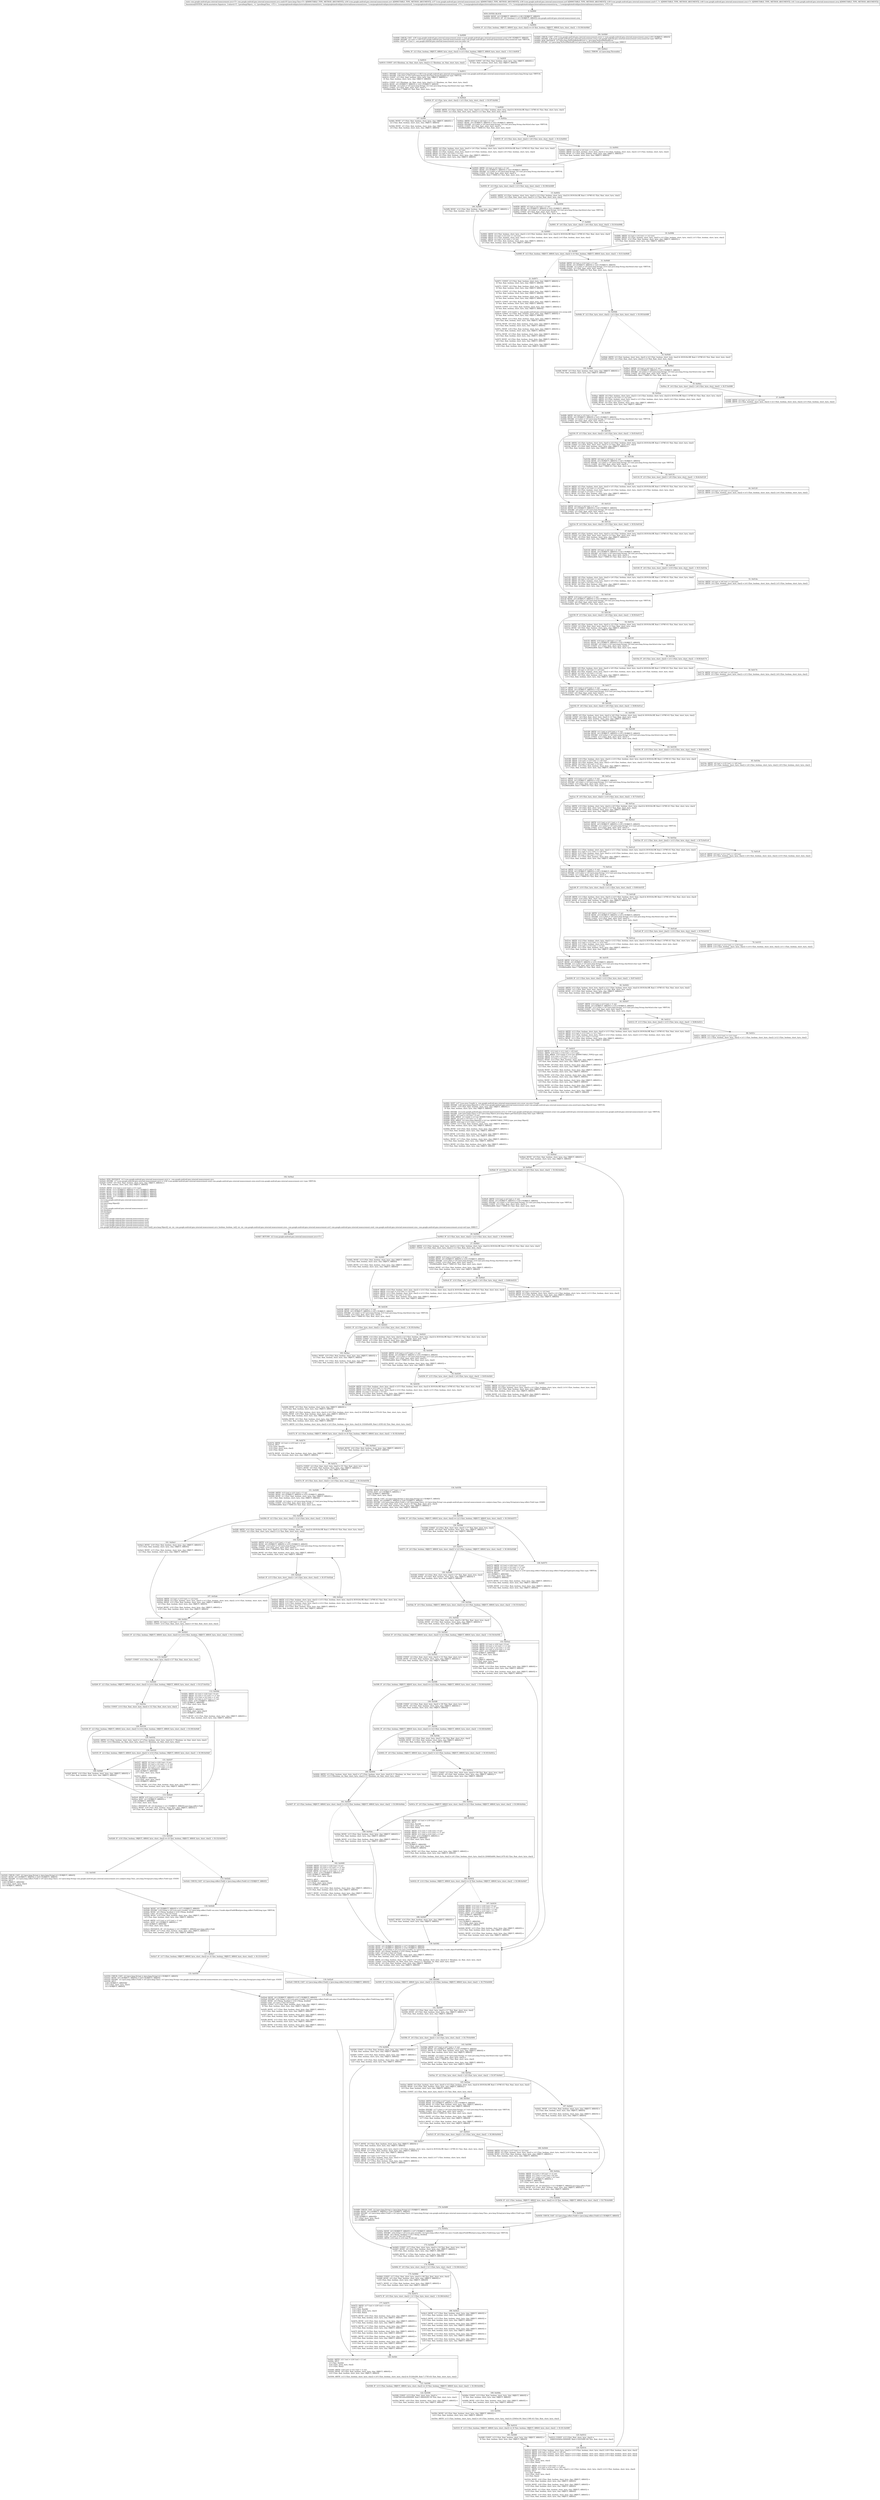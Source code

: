 digraph "CFG forcom.google.android.gms.internal.measurement.zzvz.zza(Ljava\/lang\/Class;Lcom\/google\/android\/gms\/internal\/measurement\/zzvt;Lcom\/google\/android\/gms\/internal\/measurement\/zzwc;Lcom\/google\/android\/gms\/internal\/measurement\/zzvf;Lcom\/google\/android\/gms\/internal\/measurement\/zzxd;Lcom\/google\/android\/gms\/internal\/measurement\/zzuc;Lcom\/google\/android\/gms\/internal\/measurement\/zzvq;)Lcom\/google\/android\/gms\/internal\/measurement\/zzvz;" {
Node_0 [shape=record,label="{0\:\ 0x0000|MTH_ENTER_BLOCK\l|0x0000: MOVE  (r0 I:?[OBJECT, ARRAY]) = (r36 I:?[OBJECT, ARRAY]) \l0x0002: INSTANCE_OF  (r2 I:boolean) = (r0 I:?[OBJECT, ARRAY]) com.google.android.gms.internal.measurement.zzwj \l}"];
Node_1 [shape=record,label="{1\:\ 0x0004|0x0004: IF  (r2 I:?[int, boolean, OBJECT, ARRAY, byte, short, char]) == (0 ?[int, boolean, OBJECT, ARRAY, byte, short, char])  \-\> B:184:0x04b8 \l}"];
Node_2 [shape=record,label="{2\:\ 0x0006|0x0006: CHECK_CAST  (r36 I:com.google.android.gms.internal.measurement.zzwj) = (com.google.android.gms.internal.measurement.zzwj) (r36 I:?[OBJECT, ARRAY]) \l0x0008: INVOKE  (r2 I:int) = (r36 I:com.google.android.gms.internal.measurement.zzwj) com.google.android.gms.internal.measurement.zzwj.zzxm():int type: VIRTUAL \l0x000c: SGET  (r3 I:int) =  com.google.android.gms.internal.measurement.zzuo.zze.zzbyv int \l}"];
Node_3 [shape=record,label="{3\:\ 0x000e|0x000e: IF  (r2 I:?[int, boolean, OBJECT, ARRAY, byte, short, char]) != (r3 I:?[int, boolean, OBJECT, ARRAY, byte, short, char])  \-\> B:11:0x003f \l}"];
Node_4 [shape=record,label="{4\:\ 0x0010|0x0010: CONST  (r8 I:?[boolean, int, float, short, byte, char]) = (1 ?[boolean, int, float, short, byte, char]) \l}"];
Node_5 [shape=record,label="{5\:\ 0x0011|0x0011: INVOKE  (r25 I:java.lang.String) = (r36 I:com.google.android.gms.internal.measurement.zzwj) com.google.android.gms.internal.measurement.zzwj.zzxv():java.lang.String type: VIRTUAL \l0x0015: INVOKE  (r26 I:int) = (r25 I:java.lang.String) java.lang.String.length():int type: VIRTUAL \l0x0019: CONST  (r2 I:?[int, float, boolean, short, byte, char, OBJECT, ARRAY]) = \l  (0 ?[int, float, boolean, short, byte, char, OBJECT, ARRAY])\l \l0x001a: CONST  (r4 I:?[boolean, int, float, short, byte, char]) = (1 ?[boolean, int, float, short, byte, char]) \l0x001b: MOVE  (r0 I:?[OBJECT, ARRAY]) = (r25 I:?[OBJECT, ARRAY]) \l0x001d: INVOKE  (r2 I:char) = (r0 I:java.lang.String), (r2 I:int) java.lang.String.charAt(int):char type: VIRTUAL \l0x0021: CONST  (r3 I:?[int, float, short, byte, char]) = \l  (55296(0xd800, float:7.7486E\-41) ?[int, float, short, byte, char])\l \l}"];
Node_6 [shape=record,label="{6\:\ 0x0024|0x0024: IF  (r2 I:?[int, byte, short, char]) \< (r3 I:?[int, byte, short, char])  \-\> B:197:0x04fc \l}"];
Node_7 [shape=record,label="{7\:\ 0x0026|0x0026: ARITH  (r3 I:?[int, boolean, short, byte, char]) = (r2 I:?[int, boolean, short, byte, char]) & (8191(0x1fff, float:1.1478E\-41) ?[int, float, short, byte, char]) \l0x0028: CONST  (r2 I:?[int, float, short, byte, char]) = (13 ?[int, float, short, byte, char]) \l}"];
Node_8 [shape=record,label="{8\:\ 0x002a|0x002a: ARITH  (r5 I:int) = (r4 I:int) + (1 int) \l0x002c: MOVE  (r0 I:?[OBJECT, ARRAY]) = (r25 I:?[OBJECT, ARRAY]) \l0x002e: INVOKE  (r4 I:char) = (r0 I:java.lang.String), (r4 I:int) java.lang.String.charAt(int):char type: VIRTUAL \l0x0032: CONST  (r6 I:?[int, float, short, byte, char]) = \l  (55296(0xd800, float:7.7486E\-41) ?[int, float, short, byte, char])\l \l}"];
Node_9 [shape=record,label="{9\:\ 0x0035|0x0035: IF  (r4 I:?[int, byte, short, char]) \< (r6 I:?[int, byte, short, char])  \-\> B:12:0x0041 \l}"];
Node_10 [shape=record,label="{10\:\ 0x0037|0x0037: ARITH  (r4 I:?[int, boolean, short, byte, char]) = (r4 I:?[int, boolean, short, byte, char]) & (8191(0x1fff, float:1.1478E\-41) ?[int, float, short, byte, char]) \l0x0039: ARITH  (r4 I:int) = (r4 I:int) \<\< (r2 I:int) \l0x003a: ARITH  (r3 I:?[int, boolean, short, byte, char]) = (r3 I:?[int, boolean, short, byte, char]) \| (r4 I:?[int, boolean, short, byte, char]) \l0x003b: ARITH  (r2 I:int) = (r2 I:int) + (13 int) \l0x003d: MOVE  (r4 I:?[int, float, boolean, short, byte, char, OBJECT, ARRAY]) = \l  (r5 I:?[int, float, boolean, short, byte, char, OBJECT, ARRAY])\l \l}"];
Node_11 [shape=record,label="{11\:\ 0x003f|0x003f: CONST  (r8 I:?[int, float, boolean, short, byte, char, OBJECT, ARRAY]) = \l  (0 ?[int, float, boolean, short, byte, char, OBJECT, ARRAY])\l \l}"];
Node_12 [shape=record,label="{12\:\ 0x0041|0x0041: ARITH  (r2 I:int) = (r4 I:int) \<\< (r2 I:int) \l0x0043: ARITH  (r2 I:?[int, boolean, short, byte, char]) = (r2 I:?[int, boolean, short, byte, char]) \| (r3 I:?[int, boolean, short, byte, char]) \l0x0044: MOVE  (r7 I:?[int, float, boolean, short, byte, char, OBJECT, ARRAY]) = \l  (r2 I:?[int, float, boolean, short, byte, char, OBJECT, ARRAY])\l \l}"];
Node_13 [shape=record,label="{13\:\ 0x0045|0x0045: ARITH  (r4 I:int) = (r5 I:int) + (1 int) \l0x0047: MOVE  (r0 I:?[OBJECT, ARRAY]) = (r25 I:?[OBJECT, ARRAY]) \l0x0049: INVOKE  (r2 I:char) = (r0 I:java.lang.String), (r5 I:int) java.lang.String.charAt(int):char type: VIRTUAL \l0x004d: CONST  (r3 I:?[int, float, short, byte, char]) = \l  (55296(0xd800, float:7.7486E\-41) ?[int, float, short, byte, char])\l \l}"];
Node_14 [shape=record,label="{14\:\ 0x0050|0x0050: IF  (r2 I:?[int, byte, short, char]) \< (r3 I:?[int, byte, short, char])  \-\> B:196:0x04f9 \l}"];
Node_15 [shape=record,label="{15\:\ 0x0052|0x0052: ARITH  (r3 I:?[int, boolean, short, byte, char]) = (r2 I:?[int, boolean, short, byte, char]) & (8191(0x1fff, float:1.1478E\-41) ?[int, float, short, byte, char]) \l0x0054: CONST  (r2 I:?[int, float, short, byte, char]) = (13 ?[int, float, short, byte, char]) \l}"];
Node_16 [shape=record,label="{16\:\ 0x0056|0x0056: ARITH  (r5 I:int) = (r4 I:int) + (1 int) \l0x0058: MOVE  (r0 I:?[OBJECT, ARRAY]) = (r25 I:?[OBJECT, ARRAY]) \l0x005a: INVOKE  (r4 I:char) = (r0 I:java.lang.String), (r4 I:int) java.lang.String.charAt(int):char type: VIRTUAL \l0x005e: CONST  (r6 I:?[int, float, short, byte, char]) = \l  (55296(0xd800, float:7.7486E\-41) ?[int, float, short, byte, char])\l \l}"];
Node_17 [shape=record,label="{17\:\ 0x0061|0x0061: IF  (r4 I:?[int, byte, short, char]) \< (r6 I:?[int, byte, short, char])  \-\> B:19:0x006b \l}"];
Node_18 [shape=record,label="{18\:\ 0x0063|0x0063: ARITH  (r4 I:?[int, boolean, short, byte, char]) = (r4 I:?[int, boolean, short, byte, char]) & (8191(0x1fff, float:1.1478E\-41) ?[int, float, short, byte, char]) \l0x0065: ARITH  (r4 I:int) = (r4 I:int) \<\< (r2 I:int) \l0x0066: ARITH  (r3 I:?[int, boolean, short, byte, char]) = (r3 I:?[int, boolean, short, byte, char]) \| (r4 I:?[int, boolean, short, byte, char]) \l0x0067: ARITH  (r2 I:int) = (r2 I:int) + (13 int) \l0x0069: MOVE  (r4 I:?[int, float, boolean, short, byte, char, OBJECT, ARRAY]) = \l  (r5 I:?[int, float, boolean, short, byte, char, OBJECT, ARRAY])\l \l}"];
Node_19 [shape=record,label="{19\:\ 0x006b|0x006b: ARITH  (r2 I:int) = (r4 I:int) \<\< (r2 I:int) \l0x006d: ARITH  (r2 I:?[int, boolean, short, byte, char]) = (r2 I:?[int, boolean, short, byte, char]) \| (r3 I:?[int, boolean, short, byte, char]) \l0x006e: MOVE  (r14 I:?[int, float, boolean, short, byte, char, OBJECT, ARRAY]) = \l  (r5 I:?[int, float, boolean, short, byte, char, OBJECT, ARRAY])\l \l}"];
Node_20 [shape=record,label="{20\:\ 0x006f|0x006f: IF  (r2 I:?[int, boolean, OBJECT, ARRAY, byte, short, char]) != (0 ?[int, boolean, OBJECT, ARRAY, byte, short, char])  \-\> B:31:0x00d0 \l}"];
Node_21 [shape=record,label="{21\:\ 0x0071|0x0071: CONST  (r3 I:?[int, float, boolean, short, byte, char, OBJECT, ARRAY]) = \l  (0 ?[int, float, boolean, short, byte, char, OBJECT, ARRAY])\l \l0x0072: CONST  (r4 I:?[int, float, boolean, short, byte, char, OBJECT, ARRAY]) = \l  (0 ?[int, float, boolean, short, byte, char, OBJECT, ARRAY])\l \l0x0073: CONST  (r5 I:?[int, float, boolean, short, byte, char, OBJECT, ARRAY]) = \l  (0 ?[int, float, boolean, short, byte, char, OBJECT, ARRAY])\l \l0x0074: CONST  (r6 I:?[int, float, boolean, short, byte, char, OBJECT, ARRAY]) = \l  (0 ?[int, float, boolean, short, byte, char, OBJECT, ARRAY])\l \l0x0075: CONST  (r9 I:?[int, float, boolean, short, byte, char, OBJECT, ARRAY]) = \l  (0 ?[int, float, boolean, short, byte, char, OBJECT, ARRAY])\l \l0x0076: CONST  (r11 I:?[int, float, boolean, short, byte, char, OBJECT, ARRAY]) = \l  (0 ?[int, float, boolean, short, byte, char, OBJECT, ARRAY])\l \l0x0077: SGET  (r10 I:int[]) =  com.google.android.gms.internal.measurement.zzvz.zzcaq int[] \l0x0079: CONST  (r2 I:?[int, float, boolean, short, byte, char, OBJECT, ARRAY]) = \l  (0 ?[int, float, boolean, short, byte, char, OBJECT, ARRAY])\l \l0x007a: MOVE  (r12 I:?[int, float, boolean, short, byte, char, OBJECT, ARRAY]) = \l  (r9 I:?[int, float, boolean, short, byte, char, OBJECT, ARRAY])\l \l0x007b: MOVE  (r9 I:?[int, float, boolean, short, byte, char, OBJECT, ARRAY]) = \l  (r3 I:?[int, float, boolean, short, byte, char, OBJECT, ARRAY])\l \l0x007c: MOVE  (r34 I:?[int, float, boolean, short, byte, char, OBJECT, ARRAY]) = \l  (r5 I:?[int, float, boolean, short, byte, char, OBJECT, ARRAY])\l \l0x007e: MOVE  (r5 I:?[int, float, boolean, short, byte, char, OBJECT, ARRAY]) = \l  (r4 I:?[int, float, boolean, short, byte, char, OBJECT, ARRAY])\l \l0x007f: MOVE  (r4 I:?[int, float, boolean, short, byte, char, OBJECT, ARRAY]) = \l  (r6 I:?[int, float, boolean, short, byte, char, OBJECT, ARRAY])\l \l0x0080: MOVE  (r6 I:?[int, float, boolean, short, byte, char, OBJECT, ARRAY]) = \l  (r34 I:?[int, float, boolean, short, byte, char, OBJECT, ARRAY])\l \l}"];
Node_22 [shape=record,label="{22\:\ 0x0082|0x0082: SGET  (r27 I:sun.misc.Unsafe) =  com.google.android.gms.internal.measurement.zzvz.zzcar sun.misc.Unsafe \l0x0084: INVOKE  (r28 I:java.lang.Object[]) = (r36 I:com.google.android.gms.internal.measurement.zzwj) com.google.android.gms.internal.measurement.zzwj.zzxw():java.lang.Object[] type: VIRTUAL \l0x0088: CONST  (r19 I:?[int, float, boolean, short, byte, char, OBJECT, ARRAY]) = \l  (0 ?[int, float, boolean, short, byte, char, OBJECT, ARRAY])\l \l0x008a: INVOKE  (r3 I:com.google.android.gms.internal.measurement.zzvv) = (r36 I:com.google.android.gms.internal.measurement.zzwj) com.google.android.gms.internal.measurement.zzwj.zzxo():com.google.android.gms.internal.measurement.zzvv type: VIRTUAL \l0x008e: INVOKE  (r29 I:java.lang.Class) = (r3 I:java.lang.Object) java.lang.Object.getClass():java.lang.Class type: VIRTUAL \l0x0092: ARITH  (r3 I:int) = (r4 I:int) * (3 int) \l0x0094: NEW_ARRAY  (r3 I:int[]) = (r3 I:int A[IMMUTABLE_TYPE]) type: int[] \l0x0096: ARITH  (r4 I:int) = (r4 I:int) \<\< (1 int) \l0x0098: NEW_ARRAY  (r4 I:java.lang.Object[]) = (r4 I:int A[IMMUTABLE_TYPE]) type: java.lang.Object[] \l0x009a: ARITH  (r20 I:int) = (r11 I:int) + (r12 I:int) \l0x009c: CONST  (r13 I:?[int, float, boolean, short, byte, char, OBJECT, ARRAY]) = \l  (0 ?[int, float, boolean, short, byte, char, OBJECT, ARRAY])\l \l0x009d: MOVE  (r24 I:?[int, float, boolean, short, byte, char, OBJECT, ARRAY]) = \l  (r13 I:?[int, float, boolean, short, byte, char, OBJECT, ARRAY])\l \l0x009f: MOVE  (r18 I:?[int, float, boolean, short, byte, char, OBJECT, ARRAY]) = \l  (r11 I:?[int, float, boolean, short, byte, char, OBJECT, ARRAY])\l \l0x00a1: MOVE  (r17 I:?[int, float, boolean, short, byte, char, OBJECT, ARRAY]) = \l  (r2 I:?[int, float, boolean, short, byte, char, OBJECT, ARRAY])\l \l0x00a3: MOVE  (r2 I:?[int, float, boolean, short, byte, char, OBJECT, ARRAY]) = \l  (r14 I:?[int, float, boolean, short, byte, char, OBJECT, ARRAY])\l \l}"];
Node_23 [shape=record,label="{23\:\ 0x00a4|0x00a4: MOVE  (r0 I:?[int, float, boolean, short, byte, char, OBJECT, ARRAY]) = \l  (r26 I:?[int, float, boolean, short, byte, char, OBJECT, ARRAY])\l \l}"];
Node_24 [shape=record,label="{24\:\ 0x00a6|0x00a6: IF  (r2 I:?[int, byte, short, char]) \>= (r0 I:?[int, byte, short, char])  \-\> B:182:0x04a2 \l}"];
Node_25 [shape=record,label="{25\:\ 0x00a8|0x00a8: ARITH  (r14 I:int) = (r2 I:int) + (1 int) \l0x00aa: MOVE  (r0 I:?[OBJECT, ARRAY]) = (r25 I:?[OBJECT, ARRAY]) \l0x00ac: INVOKE  (r2 I:char) = (r0 I:java.lang.String), (r2 I:int) java.lang.String.charAt(int):char type: VIRTUAL \l0x00b0: CONST  (r13 I:?[int, float, short, byte, char]) = \l  (55296(0xd800, float:7.7486E\-41) ?[int, float, short, byte, char])\l \l}"];
Node_26 [shape=record,label="{26\:\ 0x00b3|0x00b3: IF  (r2 I:?[int, byte, short, char]) \< (r13 I:?[int, byte, short, char])  \-\> B:194:0x04f2 \l}"];
Node_27 [shape=record,label="{27\:\ 0x00b5|0x00b5: ARITH  (r13 I:?[int, boolean, short, byte, char]) = (r2 I:?[int, boolean, short, byte, char]) & (8191(0x1fff, float:1.1478E\-41) ?[int, float, short, byte, char]) \l0x00b7: CONST  (r2 I:?[int, float, short, byte, char]) = (13 ?[int, float, short, byte, char]) \l}"];
Node_28 [shape=record,label="{28\:\ 0x00b9|0x00b9: ARITH  (r15 I:int) = (r14 I:int) + (1 int) \l0x00bb: MOVE  (r0 I:?[OBJECT, ARRAY]) = (r25 I:?[OBJECT, ARRAY]) \l0x00bd: INVOKE  (r14 I:char) = (r0 I:java.lang.String), (r14 I:int) java.lang.String.charAt(int):char type: VIRTUAL \l0x00c1: CONST  (r16 I:?[int, float, short, byte, char]) = \l  (55296(0xd800, float:7.7486E\-41) ?[int, float, short, byte, char])\l \l0x00c4: MOVE  (r0 I:?[int, float, boolean, short, byte, char, OBJECT, ARRAY]) = \l  (r16 I:?[int, float, boolean, short, byte, char, OBJECT, ARRAY])\l \l}"];
Node_29 [shape=record,label="{29\:\ 0x00c6|0x00c6: IF  (r14 I:?[int, byte, short, char]) \< (r0 I:?[int, byte, short, char])  \-\> B:88:0x0232 \l}"];
Node_30 [shape=record,label="{30\:\ 0x00c8|0x00c8: ARITH  (r14 I:?[int, boolean, short, byte, char]) = (r14 I:?[int, boolean, short, byte, char]) & (8191(0x1fff, float:1.1478E\-41) ?[int, float, short, byte, char]) \l0x00ca: ARITH  (r14 I:int) = (r14 I:int) \<\< (r2 I:int) \l0x00cb: ARITH  (r13 I:?[int, boolean, short, byte, char]) = (r13 I:?[int, boolean, short, byte, char]) \| (r14 I:?[int, boolean, short, byte, char]) \l0x00cc: ARITH  (r2 I:int) = (r2 I:int) + (13 int) \l0x00ce: MOVE  (r14 I:?[int, float, boolean, short, byte, char, OBJECT, ARRAY]) = \l  (r15 I:?[int, float, boolean, short, byte, char, OBJECT, ARRAY])\l \l}"];
Node_31 [shape=record,label="{31\:\ 0x00d0|0x00d0: ARITH  (r4 I:int) = (r14 I:int) + (1 int) \l0x00d2: MOVE  (r0 I:?[OBJECT, ARRAY]) = (r25 I:?[OBJECT, ARRAY]) \l0x00d4: INVOKE  (r2 I:char) = (r0 I:java.lang.String), (r14 I:int) java.lang.String.charAt(int):char type: VIRTUAL \l0x00d8: CONST  (r3 I:?[int, float, short, byte, char]) = \l  (55296(0xd800, float:7.7486E\-41) ?[int, float, short, byte, char])\l \l}"];
Node_32 [shape=record,label="{32\:\ 0x00db|0x00db: IF  (r2 I:?[int, byte, short, char]) \< (r3 I:?[int, byte, short, char])  \-\> B:195:0x04f6 \l}"];
Node_33 [shape=record,label="{33\:\ 0x00dd|0x00dd: ARITH  (r3 I:?[int, boolean, short, byte, char]) = (r2 I:?[int, boolean, short, byte, char]) & (8191(0x1fff, float:1.1478E\-41) ?[int, float, short, byte, char]) \l0x00df: CONST  (r2 I:?[int, float, short, byte, char]) = (13 ?[int, float, short, byte, char]) \l}"];
Node_34 [shape=record,label="{34\:\ 0x00e1|0x00e1: ARITH  (r5 I:int) = (r4 I:int) + (1 int) \l0x00e3: MOVE  (r0 I:?[OBJECT, ARRAY]) = (r25 I:?[OBJECT, ARRAY]) \l0x00e5: INVOKE  (r4 I:char) = (r0 I:java.lang.String), (r4 I:int) java.lang.String.charAt(int):char type: VIRTUAL \l0x00e9: CONST  (r6 I:?[int, float, short, byte, char]) = \l  (55296(0xd800, float:7.7486E\-41) ?[int, float, short, byte, char])\l \l}"];
Node_35 [shape=record,label="{35\:\ 0x00ec|0x00ec: IF  (r4 I:?[int, byte, short, char]) \< (r6 I:?[int, byte, short, char])  \-\> B:37:0x00f6 \l}"];
Node_36 [shape=record,label="{36\:\ 0x00ee|0x00ee: ARITH  (r4 I:?[int, boolean, short, byte, char]) = (r4 I:?[int, boolean, short, byte, char]) & (8191(0x1fff, float:1.1478E\-41) ?[int, float, short, byte, char]) \l0x00f0: ARITH  (r4 I:int) = (r4 I:int) \<\< (r2 I:int) \l0x00f1: ARITH  (r3 I:?[int, boolean, short, byte, char]) = (r3 I:?[int, boolean, short, byte, char]) \| (r4 I:?[int, boolean, short, byte, char]) \l0x00f2: ARITH  (r2 I:int) = (r2 I:int) + (13 int) \l0x00f4: MOVE  (r4 I:?[int, float, boolean, short, byte, char, OBJECT, ARRAY]) = \l  (r5 I:?[int, float, boolean, short, byte, char, OBJECT, ARRAY])\l \l}"];
Node_37 [shape=record,label="{37\:\ 0x00f6|0x00f6: ARITH  (r2 I:int) = (r4 I:int) \<\< (r2 I:int) \l0x00f8: ARITH  (r2 I:?[int, boolean, short, byte, char]) = (r2 I:?[int, boolean, short, byte, char]) \| (r3 I:?[int, boolean, short, byte, char]) \l}"];
Node_38 [shape=record,label="{38\:\ 0x00f9|0x00f9: ARITH  (r6 I:int) = (r5 I:int) + (1 int) \l0x00fb: MOVE  (r0 I:?[OBJECT, ARRAY]) = (r25 I:?[OBJECT, ARRAY]) \l0x00fd: INVOKE  (r3 I:char) = (r0 I:java.lang.String), (r5 I:int) java.lang.String.charAt(int):char type: VIRTUAL \l0x0101: CONST  (r4 I:?[int, float, short, byte, char]) = \l  (55296(0xd800, float:7.7486E\-41) ?[int, float, short, byte, char])\l \l}"];
Node_39 [shape=record,label="{39\:\ 0x0104|0x0104: IF  (r3 I:?[int, byte, short, char]) \< (r4 I:?[int, byte, short, char])  \-\> B:45:0x0123 \l}"];
Node_40 [shape=record,label="{40\:\ 0x0106|0x0106: ARITH  (r4 I:?[int, boolean, short, byte, char]) = (r3 I:?[int, boolean, short, byte, char]) & (8191(0x1fff, float:1.1478E\-41) ?[int, float, short, byte, char]) \l0x0108: CONST  (r3 I:?[int, float, short, byte, char]) = (13 ?[int, float, short, byte, char]) \l0x010a: MOVE  (r5 I:?[int, float, boolean, short, byte, char, OBJECT, ARRAY]) = \l  (r6 I:?[int, float, boolean, short, byte, char, OBJECT, ARRAY])\l \l}"];
Node_41 [shape=record,label="{41\:\ 0x010b|0x010b: ARITH  (r6 I:int) = (r5 I:int) + (1 int) \l0x010d: MOVE  (r0 I:?[OBJECT, ARRAY]) = (r25 I:?[OBJECT, ARRAY]) \l0x010f: INVOKE  (r5 I:char) = (r0 I:java.lang.String), (r5 I:int) java.lang.String.charAt(int):char type: VIRTUAL \l0x0113: CONST  (r9 I:?[int, float, short, byte, char]) = \l  (55296(0xd800, float:7.7486E\-41) ?[int, float, short, byte, char])\l \l}"];
Node_42 [shape=record,label="{42\:\ 0x0116|0x0116: IF  (r5 I:?[int, byte, short, char]) \< (r9 I:?[int, byte, short, char])  \-\> B:44:0x0120 \l}"];
Node_43 [shape=record,label="{43\:\ 0x0118|0x0118: ARITH  (r5 I:?[int, boolean, short, byte, char]) = (r5 I:?[int, boolean, short, byte, char]) & (8191(0x1fff, float:1.1478E\-41) ?[int, float, short, byte, char]) \l0x011a: ARITH  (r5 I:int) = (r5 I:int) \<\< (r3 I:int) \l0x011b: ARITH  (r4 I:?[int, boolean, short, byte, char]) = (r4 I:?[int, boolean, short, byte, char]) \| (r5 I:?[int, boolean, short, byte, char]) \l0x011c: ARITH  (r3 I:int) = (r3 I:int) + (13 int) \l0x011e: MOVE  (r5 I:?[int, float, boolean, short, byte, char, OBJECT, ARRAY]) = \l  (r6 I:?[int, float, boolean, short, byte, char, OBJECT, ARRAY])\l \l}"];
Node_44 [shape=record,label="{44\:\ 0x0120|0x0120: ARITH  (r3 I:int) = (r5 I:int) \<\< (r3 I:int) \l0x0122: ARITH  (r3 I:?[int, boolean, short, byte, char]) = (r3 I:?[int, boolean, short, byte, char]) \| (r4 I:?[int, boolean, short, byte, char]) \l}"];
Node_45 [shape=record,label="{45\:\ 0x0123|0x0123: ARITH  (r9 I:int) = (r6 I:int) + (1 int) \l0x0125: MOVE  (r0 I:?[OBJECT, ARRAY]) = (r25 I:?[OBJECT, ARRAY]) \l0x0127: INVOKE  (r4 I:char) = (r0 I:java.lang.String), (r6 I:int) java.lang.String.charAt(int):char type: VIRTUAL \l0x012b: CONST  (r5 I:?[int, float, short, byte, char]) = \l  (55296(0xd800, float:7.7486E\-41) ?[int, float, short, byte, char])\l \l}"];
Node_46 [shape=record,label="{46\:\ 0x012e|0x012e: IF  (r4 I:?[int, byte, short, char]) \< (r5 I:?[int, byte, short, char])  \-\> B:52:0x014d \l}"];
Node_47 [shape=record,label="{47\:\ 0x0130|0x0130: ARITH  (r5 I:?[int, boolean, short, byte, char]) = (r4 I:?[int, boolean, short, byte, char]) & (8191(0x1fff, float:1.1478E\-41) ?[int, float, short, byte, char]) \l0x0132: CONST  (r4 I:?[int, float, short, byte, char]) = (13 ?[int, float, short, byte, char]) \l0x0134: MOVE  (r6 I:?[int, float, boolean, short, byte, char, OBJECT, ARRAY]) = \l  (r9 I:?[int, float, boolean, short, byte, char, OBJECT, ARRAY])\l \l}"];
Node_48 [shape=record,label="{48\:\ 0x0135|0x0135: ARITH  (r9 I:int) = (r6 I:int) + (1 int) \l0x0137: MOVE  (r0 I:?[OBJECT, ARRAY]) = (r25 I:?[OBJECT, ARRAY]) \l0x0139: INVOKE  (r6 I:char) = (r0 I:java.lang.String), (r6 I:int) java.lang.String.charAt(int):char type: VIRTUAL \l0x013d: CONST  (r10 I:?[int, float, short, byte, char]) = \l  (55296(0xd800, float:7.7486E\-41) ?[int, float, short, byte, char])\l \l}"];
Node_49 [shape=record,label="{49\:\ 0x0140|0x0140: IF  (r6 I:?[int, byte, short, char]) \< (r10 I:?[int, byte, short, char])  \-\> B:51:0x014a \l}"];
Node_50 [shape=record,label="{50\:\ 0x0142|0x0142: ARITH  (r6 I:?[int, boolean, short, byte, char]) = (r6 I:?[int, boolean, short, byte, char]) & (8191(0x1fff, float:1.1478E\-41) ?[int, float, short, byte, char]) \l0x0144: ARITH  (r6 I:int) = (r6 I:int) \<\< (r4 I:int) \l0x0145: ARITH  (r5 I:?[int, boolean, short, byte, char]) = (r5 I:?[int, boolean, short, byte, char]) \| (r6 I:?[int, boolean, short, byte, char]) \l0x0146: ARITH  (r4 I:int) = (r4 I:int) + (13 int) \l0x0148: MOVE  (r6 I:?[int, float, boolean, short, byte, char, OBJECT, ARRAY]) = \l  (r9 I:?[int, float, boolean, short, byte, char, OBJECT, ARRAY])\l \l}"];
Node_51 [shape=record,label="{51\:\ 0x014a|0x014a: ARITH  (r4 I:int) = (r6 I:int) \<\< (r4 I:int) \l0x014c: ARITH  (r4 I:?[int, boolean, short, byte, char]) = (r4 I:?[int, boolean, short, byte, char]) \| (r5 I:?[int, boolean, short, byte, char]) \l}"];
Node_52 [shape=record,label="{52\:\ 0x014d|0x014d: ARITH  (r10 I:int) = (r9 I:int) + (1 int) \l0x014f: MOVE  (r0 I:?[OBJECT, ARRAY]) = (r25 I:?[OBJECT, ARRAY]) \l0x0151: INVOKE  (r5 I:char) = (r0 I:java.lang.String), (r9 I:int) java.lang.String.charAt(int):char type: VIRTUAL \l0x0155: CONST  (r6 I:?[int, float, short, byte, char]) = \l  (55296(0xd800, float:7.7486E\-41) ?[int, float, short, byte, char])\l \l}"];
Node_53 [shape=record,label="{53\:\ 0x0158|0x0158: IF  (r5 I:?[int, byte, short, char]) \< (r6 I:?[int, byte, short, char])  \-\> B:59:0x0177 \l}"];
Node_54 [shape=record,label="{54\:\ 0x015a|0x015a: ARITH  (r6 I:?[int, boolean, short, byte, char]) = (r5 I:?[int, boolean, short, byte, char]) & (8191(0x1fff, float:1.1478E\-41) ?[int, float, short, byte, char]) \l0x015c: CONST  (r5 I:?[int, float, short, byte, char]) = (13 ?[int, float, short, byte, char]) \l0x015e: MOVE  (r9 I:?[int, float, boolean, short, byte, char, OBJECT, ARRAY]) = \l  (r10 I:?[int, float, boolean, short, byte, char, OBJECT, ARRAY])\l \l}"];
Node_55 [shape=record,label="{55\:\ 0x015f|0x015f: ARITH  (r10 I:int) = (r9 I:int) + (1 int) \l0x0161: MOVE  (r0 I:?[OBJECT, ARRAY]) = (r25 I:?[OBJECT, ARRAY]) \l0x0163: INVOKE  (r9 I:char) = (r0 I:java.lang.String), (r9 I:int) java.lang.String.charAt(int):char type: VIRTUAL \l0x0167: CONST  (r11 I:?[int, float, short, byte, char]) = \l  (55296(0xd800, float:7.7486E\-41) ?[int, float, short, byte, char])\l \l}"];
Node_56 [shape=record,label="{56\:\ 0x016a|0x016a: IF  (r9 I:?[int, byte, short, char]) \< (r11 I:?[int, byte, short, char])  \-\> B:58:0x0174 \l}"];
Node_57 [shape=record,label="{57\:\ 0x016c|0x016c: ARITH  (r9 I:?[int, boolean, short, byte, char]) = (r9 I:?[int, boolean, short, byte, char]) & (8191(0x1fff, float:1.1478E\-41) ?[int, float, short, byte, char]) \l0x016e: ARITH  (r9 I:int) = (r9 I:int) \<\< (r5 I:int) \l0x016f: ARITH  (r6 I:?[int, boolean, short, byte, char]) = (r6 I:?[int, boolean, short, byte, char]) \| (r9 I:?[int, boolean, short, byte, char]) \l0x0170: ARITH  (r5 I:int) = (r5 I:int) + (13 int) \l0x0172: MOVE  (r9 I:?[int, float, boolean, short, byte, char, OBJECT, ARRAY]) = \l  (r10 I:?[int, float, boolean, short, byte, char, OBJECT, ARRAY])\l \l}"];
Node_58 [shape=record,label="{58\:\ 0x0174|0x0174: ARITH  (r5 I:int) = (r9 I:int) \<\< (r5 I:int) \l0x0176: ARITH  (r5 I:?[int, boolean, short, byte, char]) = (r5 I:?[int, boolean, short, byte, char]) \| (r6 I:?[int, boolean, short, byte, char]) \l}"];
Node_59 [shape=record,label="{59\:\ 0x0177|0x0177: ARITH  (r11 I:int) = (r10 I:int) + (1 int) \l0x0179: MOVE  (r0 I:?[OBJECT, ARRAY]) = (r25 I:?[OBJECT, ARRAY]) \l0x017b: INVOKE  (r6 I:char) = (r0 I:java.lang.String), (r10 I:int) java.lang.String.charAt(int):char type: VIRTUAL \l0x017f: CONST  (r9 I:?[int, float, short, byte, char]) = \l  (55296(0xd800, float:7.7486E\-41) ?[int, float, short, byte, char])\l \l}"];
Node_60 [shape=record,label="{60\:\ 0x0182|0x0182: IF  (r6 I:?[int, byte, short, char]) \< (r9 I:?[int, byte, short, char])  \-\> B:66:0x01a1 \l}"];
Node_61 [shape=record,label="{61\:\ 0x0184|0x0184: ARITH  (r9 I:?[int, boolean, short, byte, char]) = (r6 I:?[int, boolean, short, byte, char]) & (8191(0x1fff, float:1.1478E\-41) ?[int, float, short, byte, char]) \l0x0186: CONST  (r6 I:?[int, float, short, byte, char]) = (13 ?[int, float, short, byte, char]) \l0x0188: MOVE  (r10 I:?[int, float, boolean, short, byte, char, OBJECT, ARRAY]) = \l  (r11 I:?[int, float, boolean, short, byte, char, OBJECT, ARRAY])\l \l}"];
Node_62 [shape=record,label="{62\:\ 0x0189|0x0189: ARITH  (r11 I:int) = (r10 I:int) + (1 int) \l0x018b: MOVE  (r0 I:?[OBJECT, ARRAY]) = (r25 I:?[OBJECT, ARRAY]) \l0x018d: INVOKE  (r10 I:char) = (r0 I:java.lang.String), (r10 I:int) java.lang.String.charAt(int):char type: VIRTUAL \l0x0191: CONST  (r12 I:?[int, float, short, byte, char]) = \l  (55296(0xd800, float:7.7486E\-41) ?[int, float, short, byte, char])\l \l}"];
Node_63 [shape=record,label="{63\:\ 0x0194|0x0194: IF  (r10 I:?[int, byte, short, char]) \< (r12 I:?[int, byte, short, char])  \-\> B:65:0x019e \l}"];
Node_64 [shape=record,label="{64\:\ 0x0196|0x0196: ARITH  (r10 I:?[int, boolean, short, byte, char]) = (r10 I:?[int, boolean, short, byte, char]) & (8191(0x1fff, float:1.1478E\-41) ?[int, float, short, byte, char]) \l0x0198: ARITH  (r10 I:int) = (r10 I:int) \<\< (r6 I:int) \l0x0199: ARITH  (r9 I:?[int, boolean, short, byte, char]) = (r9 I:?[int, boolean, short, byte, char]) \| (r10 I:?[int, boolean, short, byte, char]) \l0x019a: ARITH  (r6 I:int) = (r6 I:int) + (13 int) \l0x019c: MOVE  (r10 I:?[int, float, boolean, short, byte, char, OBJECT, ARRAY]) = \l  (r11 I:?[int, float, boolean, short, byte, char, OBJECT, ARRAY])\l \l}"];
Node_65 [shape=record,label="{65\:\ 0x019e|0x019e: ARITH  (r6 I:int) = (r10 I:int) \<\< (r6 I:int) \l0x01a0: ARITH  (r6 I:?[int, boolean, short, byte, char]) = (r6 I:?[int, boolean, short, byte, char]) \| (r9 I:?[int, boolean, short, byte, char]) \l}"];
Node_66 [shape=record,label="{66\:\ 0x01a1|0x01a1: ARITH  (r12 I:int) = (r11 I:int) + (1 int) \l0x01a3: MOVE  (r0 I:?[OBJECT, ARRAY]) = (r25 I:?[OBJECT, ARRAY]) \l0x01a5: INVOKE  (r9 I:char) = (r0 I:java.lang.String), (r11 I:int) java.lang.String.charAt(int):char type: VIRTUAL \l0x01a9: CONST  (r10 I:?[int, float, short, byte, char]) = \l  (55296(0xd800, float:7.7486E\-41) ?[int, float, short, byte, char])\l \l}"];
Node_67 [shape=record,label="{67\:\ 0x01ac|0x01ac: IF  (r9 I:?[int, byte, short, char]) \< (r10 I:?[int, byte, short, char])  \-\> B:73:0x01cb \l}"];
Node_68 [shape=record,label="{68\:\ 0x01ae|0x01ae: ARITH  (r10 I:?[int, boolean, short, byte, char]) = (r9 I:?[int, boolean, short, byte, char]) & (8191(0x1fff, float:1.1478E\-41) ?[int, float, short, byte, char]) \l0x01b0: CONST  (r9 I:?[int, float, short, byte, char]) = (13 ?[int, float, short, byte, char]) \l0x01b2: MOVE  (r11 I:?[int, float, boolean, short, byte, char, OBJECT, ARRAY]) = \l  (r12 I:?[int, float, boolean, short, byte, char, OBJECT, ARRAY])\l \l}"];
Node_69 [shape=record,label="{69\:\ 0x01b3|0x01b3: ARITH  (r12 I:int) = (r11 I:int) + (1 int) \l0x01b5: MOVE  (r0 I:?[OBJECT, ARRAY]) = (r25 I:?[OBJECT, ARRAY]) \l0x01b7: INVOKE  (r11 I:char) = (r0 I:java.lang.String), (r11 I:int) java.lang.String.charAt(int):char type: VIRTUAL \l0x01bb: CONST  (r13 I:?[int, float, short, byte, char]) = \l  (55296(0xd800, float:7.7486E\-41) ?[int, float, short, byte, char])\l \l}"];
Node_70 [shape=record,label="{70\:\ 0x01be|0x01be: IF  (r11 I:?[int, byte, short, char]) \< (r13 I:?[int, byte, short, char])  \-\> B:72:0x01c8 \l}"];
Node_71 [shape=record,label="{71\:\ 0x01c0|0x01c0: ARITH  (r11 I:?[int, boolean, short, byte, char]) = (r11 I:?[int, boolean, short, byte, char]) & (8191(0x1fff, float:1.1478E\-41) ?[int, float, short, byte, char]) \l0x01c2: ARITH  (r11 I:int) = (r11 I:int) \<\< (r9 I:int) \l0x01c3: ARITH  (r10 I:?[int, boolean, short, byte, char]) = (r10 I:?[int, boolean, short, byte, char]) \| (r11 I:?[int, boolean, short, byte, char]) \l0x01c4: ARITH  (r9 I:int) = (r9 I:int) + (13 int) \l0x01c6: MOVE  (r11 I:?[int, float, boolean, short, byte, char, OBJECT, ARRAY]) = \l  (r12 I:?[int, float, boolean, short, byte, char, OBJECT, ARRAY])\l \l}"];
Node_72 [shape=record,label="{72\:\ 0x01c8|0x01c8: ARITH  (r9 I:int) = (r11 I:int) \<\< (r9 I:int) \l0x01ca: ARITH  (r9 I:?[int, boolean, short, byte, char]) = (r9 I:?[int, boolean, short, byte, char]) \| (r10 I:?[int, boolean, short, byte, char]) \l}"];
Node_73 [shape=record,label="{73\:\ 0x01cb|0x01cb: ARITH  (r13 I:int) = (r12 I:int) + (1 int) \l0x01cd: MOVE  (r0 I:?[OBJECT, ARRAY]) = (r25 I:?[OBJECT, ARRAY]) \l0x01cf: INVOKE  (r10 I:char) = (r0 I:java.lang.String), (r12 I:int) java.lang.String.charAt(int):char type: VIRTUAL \l0x01d3: CONST  (r11 I:?[int, float, short, byte, char]) = \l  (55296(0xd800, float:7.7486E\-41) ?[int, float, short, byte, char])\l \l}"];
Node_74 [shape=record,label="{74\:\ 0x01d6|0x01d6: IF  (r10 I:?[int, byte, short, char]) \< (r11 I:?[int, byte, short, char])  \-\> B:80:0x01f5 \l}"];
Node_75 [shape=record,label="{75\:\ 0x01d8|0x01d8: ARITH  (r11 I:?[int, boolean, short, byte, char]) = (r10 I:?[int, boolean, short, byte, char]) & (8191(0x1fff, float:1.1478E\-41) ?[int, float, short, byte, char]) \l0x01da: CONST  (r10 I:?[int, float, short, byte, char]) = (13 ?[int, float, short, byte, char]) \l0x01dc: MOVE  (r12 I:?[int, float, boolean, short, byte, char, OBJECT, ARRAY]) = \l  (r13 I:?[int, float, boolean, short, byte, char, OBJECT, ARRAY])\l \l}"];
Node_76 [shape=record,label="{76\:\ 0x01dd|0x01dd: ARITH  (r13 I:int) = (r12 I:int) + (1 int) \l0x01df: MOVE  (r0 I:?[OBJECT, ARRAY]) = (r25 I:?[OBJECT, ARRAY]) \l0x01e1: INVOKE  (r12 I:char) = (r0 I:java.lang.String), (r12 I:int) java.lang.String.charAt(int):char type: VIRTUAL \l0x01e5: CONST  (r14 I:?[int, float, short, byte, char]) = \l  (55296(0xd800, float:7.7486E\-41) ?[int, float, short, byte, char])\l \l}"];
Node_77 [shape=record,label="{77\:\ 0x01e8|0x01e8: IF  (r12 I:?[int, byte, short, char]) \< (r14 I:?[int, byte, short, char])  \-\> B:79:0x01f2 \l}"];
Node_78 [shape=record,label="{78\:\ 0x01ea|0x01ea: ARITH  (r12 I:?[int, boolean, short, byte, char]) = (r12 I:?[int, boolean, short, byte, char]) & (8191(0x1fff, float:1.1478E\-41) ?[int, float, short, byte, char]) \l0x01ec: ARITH  (r12 I:int) = (r12 I:int) \<\< (r10 I:int) \l0x01ed: ARITH  (r11 I:?[int, boolean, short, byte, char]) = (r11 I:?[int, boolean, short, byte, char]) \| (r12 I:?[int, boolean, short, byte, char]) \l0x01ee: ARITH  (r10 I:int) = (r10 I:int) + (13 int) \l0x01f0: MOVE  (r12 I:?[int, float, boolean, short, byte, char, OBJECT, ARRAY]) = \l  (r13 I:?[int, float, boolean, short, byte, char, OBJECT, ARRAY])\l \l}"];
Node_79 [shape=record,label="{79\:\ 0x01f2|0x01f2: ARITH  (r10 I:int) = (r12 I:int) \<\< (r10 I:int) \l0x01f4: ARITH  (r10 I:?[int, boolean, short, byte, char]) = (r10 I:?[int, boolean, short, byte, char]) \| (r11 I:?[int, boolean, short, byte, char]) \l}"];
Node_80 [shape=record,label="{80\:\ 0x01f5|0x01f5: ARITH  (r14 I:int) = (r13 I:int) + (1 int) \l0x01f7: MOVE  (r0 I:?[OBJECT, ARRAY]) = (r25 I:?[OBJECT, ARRAY]) \l0x01f9: INVOKE  (r11 I:char) = (r0 I:java.lang.String), (r13 I:int) java.lang.String.charAt(int):char type: VIRTUAL \l0x01fd: CONST  (r12 I:?[int, float, short, byte, char]) = \l  (55296(0xd800, float:7.7486E\-41) ?[int, float, short, byte, char])\l \l}"];
Node_81 [shape=record,label="{81\:\ 0x0200|0x0200: IF  (r11 I:?[int, byte, short, char]) \< (r12 I:?[int, byte, short, char])  \-\> B:87:0x021f \l}"];
Node_82 [shape=record,label="{82\:\ 0x0202|0x0202: ARITH  (r12 I:?[int, boolean, short, byte, char]) = (r11 I:?[int, boolean, short, byte, char]) & (8191(0x1fff, float:1.1478E\-41) ?[int, float, short, byte, char]) \l0x0204: CONST  (r11 I:?[int, float, short, byte, char]) = (13 ?[int, float, short, byte, char]) \l0x0206: MOVE  (r13 I:?[int, float, boolean, short, byte, char, OBJECT, ARRAY]) = \l  (r14 I:?[int, float, boolean, short, byte, char, OBJECT, ARRAY])\l \l}"];
Node_83 [shape=record,label="{83\:\ 0x0207|0x0207: ARITH  (r14 I:int) = (r13 I:int) + (1 int) \l0x0209: MOVE  (r0 I:?[OBJECT, ARRAY]) = (r25 I:?[OBJECT, ARRAY]) \l0x020b: INVOKE  (r13 I:char) = (r0 I:java.lang.String), (r13 I:int) java.lang.String.charAt(int):char type: VIRTUAL \l0x020f: CONST  (r15 I:?[int, float, short, byte, char]) = \l  (55296(0xd800, float:7.7486E\-41) ?[int, float, short, byte, char])\l \l}"];
Node_84 [shape=record,label="{84\:\ 0x0212|0x0212: IF  (r13 I:?[int, byte, short, char]) \< (r15 I:?[int, byte, short, char])  \-\> B:86:0x021c \l}"];
Node_85 [shape=record,label="{85\:\ 0x0214|0x0214: ARITH  (r13 I:?[int, boolean, short, byte, char]) = (r13 I:?[int, boolean, short, byte, char]) & (8191(0x1fff, float:1.1478E\-41) ?[int, float, short, byte, char]) \l0x0216: ARITH  (r13 I:int) = (r13 I:int) \<\< (r11 I:int) \l0x0217: ARITH  (r12 I:?[int, boolean, short, byte, char]) = (r12 I:?[int, boolean, short, byte, char]) \| (r13 I:?[int, boolean, short, byte, char]) \l0x0218: ARITH  (r11 I:int) = (r11 I:int) + (13 int) \l0x021a: MOVE  (r13 I:?[int, float, boolean, short, byte, char, OBJECT, ARRAY]) = \l  (r14 I:?[int, float, boolean, short, byte, char, OBJECT, ARRAY])\l \l}"];
Node_86 [shape=record,label="{86\:\ 0x021c|0x021c: ARITH  (r11 I:int) = (r13 I:int) \<\< (r11 I:int) \l0x021e: ARITH  (r11 I:?[int, boolean, short, byte, char]) = (r11 I:?[int, boolean, short, byte, char]) \| (r12 I:?[int, boolean, short, byte, char]) \l}"];
Node_87 [shape=record,label="{87\:\ 0x021f|0x021f: ARITH  (r12 I:int) = (r11 I:int) + (r9 I:int) \l0x0221: ARITH  (r10 I:int) = (r10 I:int) + (r12 I:int) \l0x0222: NEW_ARRAY  (r10 I:int[]) = (r10 I:int A[IMMUTABLE_TYPE]) type: int[] \l0x0224: ARITH  (r12 I:int) = (r2 I:int) \<\< (1 int) \l0x0226: ARITH  (r3 I:int) = (r3 I:int) + (r12 I:int) \l0x0227: MOVE  (r12 I:?[int, float, boolean, short, byte, char, OBJECT, ARRAY]) = \l  (r9 I:?[int, float, boolean, short, byte, char, OBJECT, ARRAY])\l \l0x0228: MOVE  (r9 I:?[int, float, boolean, short, byte, char, OBJECT, ARRAY]) = \l  (r2 I:?[int, float, boolean, short, byte, char, OBJECT, ARRAY])\l \l0x0229: MOVE  (r2 I:?[int, float, boolean, short, byte, char, OBJECT, ARRAY]) = \l  (r3 I:?[int, float, boolean, short, byte, char, OBJECT, ARRAY])\l \l0x022a: MOVE  (r34 I:?[int, float, boolean, short, byte, char, OBJECT, ARRAY]) = \l  (r5 I:?[int, float, boolean, short, byte, char, OBJECT, ARRAY])\l \l0x022c: MOVE  (r5 I:?[int, float, boolean, short, byte, char, OBJECT, ARRAY]) = \l  (r4 I:?[int, float, boolean, short, byte, char, OBJECT, ARRAY])\l \l0x022d: MOVE  (r4 I:?[int, float, boolean, short, byte, char, OBJECT, ARRAY]) = \l  (r6 I:?[int, float, boolean, short, byte, char, OBJECT, ARRAY])\l \l0x022e: MOVE  (r6 I:?[int, float, boolean, short, byte, char, OBJECT, ARRAY]) = \l  (r34 I:?[int, float, boolean, short, byte, char, OBJECT, ARRAY])\l \l}"];
Node_88 [shape=record,label="{88\:\ 0x0232|0x0232: ARITH  (r2 I:int) = (r14 I:int) \<\< (r2 I:int) \l0x0234: ARITH  (r2 I:?[int, boolean, short, byte, char]) = (r2 I:?[int, boolean, short, byte, char]) \| (r13 I:?[int, boolean, short, byte, char]) \l0x0235: MOVE  (r13 I:?[int, float, boolean, short, byte, char, OBJECT, ARRAY]) = \l  (r2 I:?[int, float, boolean, short, byte, char, OBJECT, ARRAY])\l \l}"];
Node_89 [shape=record,label="{89\:\ 0x0236|0x0236: ARITH  (r16 I:int) = (r15 I:int) + (1 int) \l0x0238: MOVE  (r0 I:?[OBJECT, ARRAY]) = (r25 I:?[OBJECT, ARRAY]) \l0x023a: INVOKE  (r2 I:char) = (r0 I:java.lang.String), (r15 I:int) java.lang.String.charAt(int):char type: VIRTUAL \l0x023e: CONST  (r14 I:?[int, float, short, byte, char]) = \l  (55296(0xd800, float:7.7486E\-41) ?[int, float, short, byte, char])\l \l}"];
Node_90 [shape=record,label="{90\:\ 0x0241|0x0241: IF  (r2 I:?[int, byte, short, char]) \< (r14 I:?[int, byte, short, char])  \-\> B:193:0x04ec \l}"];
Node_91 [shape=record,label="{91\:\ 0x0243|0x0243: ARITH  (r14 I:?[int, boolean, short, byte, char]) = (r2 I:?[int, boolean, short, byte, char]) & (8191(0x1fff, float:1.1478E\-41) ?[int, float, short, byte, char]) \l0x0245: CONST  (r2 I:?[int, float, short, byte, char]) = (13 ?[int, float, short, byte, char]) \l0x0247: MOVE  (r15 I:?[int, float, boolean, short, byte, char, OBJECT, ARRAY]) = \l  (r16 I:?[int, float, boolean, short, byte, char, OBJECT, ARRAY])\l \l}"];
Node_92 [shape=record,label="{92\:\ 0x0249|0x0249: ARITH  (r16 I:int) = (r15 I:int) + (1 int) \l0x024b: MOVE  (r0 I:?[OBJECT, ARRAY]) = (r25 I:?[OBJECT, ARRAY]) \l0x024d: INVOKE  (r15 I:char) = (r0 I:java.lang.String), (r15 I:int) java.lang.String.charAt(int):char type: VIRTUAL \l0x0251: CONST  (r21 I:?[int, float, short, byte, char]) = \l  (55296(0xd800, float:7.7486E\-41) ?[int, float, short, byte, char])\l \l0x0254: MOVE  (r0 I:?[int, float, boolean, short, byte, char, OBJECT, ARRAY]) = \l  (r21 I:?[int, float, boolean, short, byte, char, OBJECT, ARRAY])\l \l}"];
Node_93 [shape=record,label="{93\:\ 0x0256|0x0256: IF  (r15 I:?[int, byte, short, char]) \< (r0 I:?[int, byte, short, char])  \-\> B:95:0x0261 \l}"];
Node_94 [shape=record,label="{94\:\ 0x0258|0x0258: ARITH  (r15 I:?[int, boolean, short, byte, char]) = (r15 I:?[int, boolean, short, byte, char]) & (8191(0x1fff, float:1.1478E\-41) ?[int, float, short, byte, char]) \l0x025a: ARITH  (r15 I:int) = (r15 I:int) \<\< (r2 I:int) \l0x025b: ARITH  (r14 I:?[int, boolean, short, byte, char]) = (r14 I:?[int, boolean, short, byte, char]) \| (r15 I:?[int, boolean, short, byte, char]) \l0x025c: ARITH  (r2 I:int) = (r2 I:int) + (13 int) \l0x025e: MOVE  (r15 I:?[int, float, boolean, short, byte, char, OBJECT, ARRAY]) = \l  (r16 I:?[int, float, boolean, short, byte, char, OBJECT, ARRAY])\l \l}"];
Node_95 [shape=record,label="{95\:\ 0x0261|0x0261: ARITH  (r2 I:int) = (r15 I:int) \<\< (r2 I:int) \l0x0263: ARITH  (r2 I:?[int, boolean, short, byte, char]) = (r2 I:?[int, boolean, short, byte, char]) \| (r14 I:?[int, boolean, short, byte, char]) \l0x0264: MOVE  (r23 I:?[int, float, boolean, short, byte, char, OBJECT, ARRAY]) = \l  (r2 I:?[int, float, boolean, short, byte, char, OBJECT, ARRAY])\l \l0x0266: MOVE  (r21 I:?[int, float, boolean, short, byte, char, OBJECT, ARRAY]) = \l  (r16 I:?[int, float, boolean, short, byte, char, OBJECT, ARRAY])\l \l}"];
Node_96 [shape=record,label="{96\:\ 0x0268|0x0268: MOVE  (r0 I:?[int, float, boolean, short, byte, char, OBJECT, ARRAY]) = \l  (r23 I:?[int, float, boolean, short, byte, char, OBJECT, ARRAY])\l \l0x026a: ARITH  (r0 I:?[int, boolean, short, byte, char]) = (r0 I:?[int, boolean, short, byte, char]) & (255(0xff, float:3.57E\-43) ?[int, float, short, byte, char]) \l0x026c: MOVE  (r30 I:?[int, float, boolean, short, byte, char, OBJECT, ARRAY]) = \l  (r0 I:?[int, float, boolean, short, byte, char, OBJECT, ARRAY])\l \l0x026e: MOVE  (r0 I:?[int, float, boolean, short, byte, char, OBJECT, ARRAY]) = \l  (r23 I:?[int, float, boolean, short, byte, char, OBJECT, ARRAY])\l \l0x0270: ARITH  (r2 I:?[int, boolean, short, byte, char]) = (r0 I:?[int, boolean, short, byte, char]) & (1024(0x400, float:1.435E\-42) ?[int, float, short, byte, char]) \l}"];
Node_97 [shape=record,label="{97\:\ 0x0272|0x0272: IF  (r2 I:?[int, boolean, OBJECT, ARRAY, byte, short, char]) == (0 ?[int, boolean, OBJECT, ARRAY, byte, short, char])  \-\> B:192:0x04e8 \l}"];
Node_98 [shape=record,label="{98\:\ 0x0274|0x0274: ARITH  (r2 I:int) = (r19 I:int) + (1 int) \l0x0276: APUT  \l  (r10 I:?[int, float][])\l  (r19 I:?[int, short, byte, char])\l  (r24 I:?[int, float])\l \l0x0278: MOVE  (r22 I:?[int, float, boolean, short, byte, char, OBJECT, ARRAY]) = \l  (r2 I:?[int, float, boolean, short, byte, char, OBJECT, ARRAY])\l \l}"];
Node_99 [shape=record,label="{99\:\ 0x027a|0x027a: CONST  (r2 I:?[int, float, short, byte, char]) = (51 ?[int, float, short, byte, char]) \l0x027c: MOVE  (r0 I:?[int, float, boolean, short, byte, char, OBJECT, ARRAY]) = \l  (r30 I:?[int, float, boolean, short, byte, char, OBJECT, ARRAY])\l \l}"];
Node_100 [shape=record,label="{100\:\ 0x027e|0x027e: IF  (r0 I:?[int, byte, short, char]) \< (r2 I:?[int, byte, short, char])  \-\> B:134:0x035b \l}"];
Node_101 [shape=record,label="{101\:\ 0x0280|0x0280: ARITH  (r15 I:int) = (r21 I:int) + (1 int) \l0x0282: MOVE  (r0 I:?[OBJECT, ARRAY]) = (r25 I:?[OBJECT, ARRAY]) \l0x0284: MOVE  (r1 I:?[int, float, boolean, short, byte, char, OBJECT, ARRAY]) = \l  (r21 I:?[int, float, boolean, short, byte, char, OBJECT, ARRAY])\l \l0x0286: INVOKE  (r2 I:char) = (r0 I:java.lang.String), (r1 I:int) java.lang.String.charAt(int):char type: VIRTUAL \l0x028a: CONST  (r14 I:?[int, float, short, byte, char]) = \l  (55296(0xd800, float:7.7486E\-41) ?[int, float, short, byte, char])\l \l}"];
Node_102 [shape=record,label="{102\:\ 0x028d|0x028d: IF  (r2 I:?[int, byte, short, char]) \< (r14 I:?[int, byte, short, char])  \-\> B:191:0x04e3 \l}"];
Node_103 [shape=record,label="{103\:\ 0x028f|0x028f: ARITH  (r14 I:?[int, boolean, short, byte, char]) = (r2 I:?[int, boolean, short, byte, char]) & (8191(0x1fff, float:1.1478E\-41) ?[int, float, short, byte, char]) \l0x0291: CONST  (r2 I:?[int, float, short, byte, char]) = (13 ?[int, float, short, byte, char]) \l}"];
Node_104 [shape=record,label="{104\:\ 0x0293|0x0293: ARITH  (r16 I:int) = (r15 I:int) + (1 int) \l0x0295: MOVE  (r0 I:?[OBJECT, ARRAY]) = (r25 I:?[OBJECT, ARRAY]) \l0x0297: INVOKE  (r15 I:char) = (r0 I:java.lang.String), (r15 I:int) java.lang.String.charAt(int):char type: VIRTUAL \l0x029b: CONST  (r19 I:?[int, float, short, byte, char]) = \l  (55296(0xd800, float:7.7486E\-41) ?[int, float, short, byte, char])\l \l0x029e: MOVE  (r0 I:?[int, float, boolean, short, byte, char, OBJECT, ARRAY]) = \l  (r19 I:?[int, float, boolean, short, byte, char, OBJECT, ARRAY])\l \l}"];
Node_105 [shape=record,label="{105\:\ 0x02a0|0x02a0: IF  (r15 I:?[int, byte, short, char]) \< (r0 I:?[int, byte, short, char])  \-\> B:107:0x02ab \l}"];
Node_106 [shape=record,label="{106\:\ 0x02a2|0x02a2: ARITH  (r15 I:?[int, boolean, short, byte, char]) = (r15 I:?[int, boolean, short, byte, char]) & (8191(0x1fff, float:1.1478E\-41) ?[int, float, short, byte, char]) \l0x02a4: ARITH  (r15 I:int) = (r15 I:int) \<\< (r2 I:int) \l0x02a5: ARITH  (r14 I:?[int, boolean, short, byte, char]) = (r14 I:?[int, boolean, short, byte, char]) \| (r15 I:?[int, boolean, short, byte, char]) \l0x02a6: ARITH  (r2 I:int) = (r2 I:int) + (13 int) \l0x02a8: MOVE  (r15 I:?[int, float, boolean, short, byte, char, OBJECT, ARRAY]) = \l  (r16 I:?[int, float, boolean, short, byte, char, OBJECT, ARRAY])\l \l}"];
Node_107 [shape=record,label="{107\:\ 0x02ab|0x02ab: ARITH  (r2 I:int) = (r15 I:int) \<\< (r2 I:int) \l0x02ad: ARITH  (r2 I:?[int, boolean, short, byte, char]) = (r2 I:?[int, boolean, short, byte, char]) \| (r14 I:?[int, boolean, short, byte, char]) \l0x02ae: MOVE  (r15 I:?[int, float, boolean, short, byte, char, OBJECT, ARRAY]) = \l  (r2 I:?[int, float, boolean, short, byte, char, OBJECT, ARRAY])\l \l0x02af: MOVE  (r19 I:?[int, float, boolean, short, byte, char, OBJECT, ARRAY]) = \l  (r16 I:?[int, float, boolean, short, byte, char, OBJECT, ARRAY])\l \l}"];
Node_108 [shape=record,label="{108\:\ 0x02b1|0x02b1: ARITH  (r2 I:int) = (r30 I:int) + (\-51 int) \l0x02b3: CONST  (r14 I:?[int, float, short, byte, char]) = (9 ?[int, float, short, byte, char]) \l}"];
Node_109 [shape=record,label="{109\:\ 0x02b5|0x02b5: IF  (r2 I:?[int, boolean, OBJECT, ARRAY, byte, short, char]) == (r14 I:?[int, boolean, OBJECT, ARRAY, byte, short, char])  \-\> B:112:0x02bb \l}"];
Node_110 [shape=record,label="{110\:\ 0x02b7|0x02b7: CONST  (r14 I:?[int, float, short, byte, char]) = (17 ?[int, float, short, byte, char]) \l}"];
Node_111 [shape=record,label="{111\:\ 0x02b9|0x02b9: IF  (r2 I:?[int, boolean, OBJECT, ARRAY, byte, short, char]) != (r14 I:?[int, boolean, OBJECT, ARRAY, byte, short, char])  \-\> B:127:0x032e \l}"];
Node_112 [shape=record,label="{112\:\ 0x02bb|0x02bb: ARITH  (r2 I:int) = (r24 I:int) \/ (3 int) \l0x02bd: ARITH  (r2 I:int) = (r2 I:int) \<\< (1 int) \l0x02bf: ARITH  (r14 I:int) = (r2 I:int) + (1 int) \l0x02c1: ARITH  (r2 I:int) = (r17 I:int) + (1 int) \l0x02c3: AGET  (r16 I:?[OBJECT, ARRAY]) = \l  (r28 I:?[OBJECT, ARRAY][])\l  (r17 I:?[int, short, byte, char])\l \l0x02c5: APUT  \l  (r4 I:?[OBJECT, ARRAY][])\l  (r14 I:?[int, short, byte, char])\l  (r16 I:?[OBJECT, ARRAY])\l \l0x02c7: MOVE  (r14 I:?[int, float, boolean, short, byte, char, OBJECT, ARRAY]) = \l  (r2 I:?[int, float, boolean, short, byte, char, OBJECT, ARRAY])\l \l}"];
Node_113 [shape=record,label="{113\:\ 0x02c8|0x02c8: ARITH  (r15 I:int) = (r15 I:int) \<\< (1 int) \l0x02ca: AGET  (r2 I:?[OBJECT, ARRAY]) = \l  (r28 I:?[OBJECT, ARRAY][])\l  (r15 I:?[int, short, byte, char])\l \l0x02cc: INSTANCE_OF  (r0 I:boolean) = (r2 I:?[OBJECT, ARRAY]) java.lang.reflect.Field \l0x02ce: MOVE  (r16 I:?[int, float, boolean, short, byte, char, OBJECT, ARRAY]) = \l  (r0 I:?[int, float, boolean, short, byte, char, OBJECT, ARRAY])\l \l}"];
Node_114 [shape=record,label="{114\:\ 0x02d0|0x02d0: IF  (r16 I:?[int, boolean, OBJECT, ARRAY, byte, short, char]) == (0 ?[int, boolean, OBJECT, ARRAY, byte, short, char])  \-\> B:132:0x0345 \l}"];
Node_115 [shape=record,label="{115\:\ 0x02d2|0x02d2: CHECK_CAST  (r2 I:java.lang.reflect.Field) = (java.lang.reflect.Field) (r2 I:?[OBJECT, ARRAY]) \l}"];
Node_116 [shape=record,label="{116\:\ 0x02d4|0x02d4: MOVE  (r0 I:?[OBJECT, ARRAY]) = (r27 I:?[OBJECT, ARRAY]) \l0x02d6: INVOKE  (r16 I:long) = (r0 I:sun.misc.Unsafe), (r2 I:java.lang.reflect.Field) sun.misc.Unsafe.objectFieldOffset(java.lang.reflect.Field):long type: VIRTUAL \l0x02da: MOVE  (r0 I:?[long, double]) = (r16 I:?[long, double]) \l0x02dc: CAST  (r0 I:int) = (int) (r0 I:long) \l0x02dd: MOVE  (r16 I:?[int, float, boolean, short, byte, char, OBJECT, ARRAY]) = \l  (r0 I:?[int, float, boolean, short, byte, char, OBJECT, ARRAY])\l \l0x02df: ARITH  (r15 I:int) = (r15 I:int) + (1 int) \l0x02e1: AGET  (r2 I:?[OBJECT, ARRAY]) = \l  (r28 I:?[OBJECT, ARRAY][])\l  (r15 I:?[int, short, byte, char])\l \l0x02e3: INSTANCE_OF  (r0 I:boolean) = (r2 I:?[OBJECT, ARRAY]) java.lang.reflect.Field \l0x02e5: MOVE  (r17 I:?[int, float, boolean, short, byte, char, OBJECT, ARRAY]) = \l  (r0 I:?[int, float, boolean, short, byte, char, OBJECT, ARRAY])\l \l}"];
Node_117 [shape=record,label="{117\:\ 0x02e7|0x02e7: IF  (r17 I:?[int, boolean, OBJECT, ARRAY, byte, short, char]) == (0 ?[int, boolean, OBJECT, ARRAY, byte, short, char])  \-\> B:133:0x0350 \l}"];
Node_118 [shape=record,label="{118\:\ 0x02e9|0x02e9: CHECK_CAST  (r2 I:java.lang.reflect.Field) = (java.lang.reflect.Field) (r2 I:?[OBJECT, ARRAY]) \l}"];
Node_119 [shape=record,label="{119\:\ 0x02eb|0x02eb: MOVE  (r0 I:?[OBJECT, ARRAY]) = (r27 I:?[OBJECT, ARRAY]) \l0x02ed: INVOKE  (r32 I:long) = (r0 I:sun.misc.Unsafe), (r2 I:java.lang.reflect.Field) sun.misc.Unsafe.objectFieldOffset(java.lang.reflect.Field):long type: VIRTUAL \l0x02f1: MOVE  (r0 I:?[long, double]) = (r32 I:?[long, double]) \l0x02f3: CAST  (r2 I:int) = (int) (r0 I:long) \l0x02f4: CONST  (r15 I:?[int, float, boolean, short, byte, char, OBJECT, ARRAY]) = \l  (0 ?[int, float, boolean, short, byte, char, OBJECT, ARRAY])\l \l0x02f5: MOVE  (r17 I:?[int, float, boolean, short, byte, char, OBJECT, ARRAY]) = \l  (r14 I:?[int, float, boolean, short, byte, char, OBJECT, ARRAY])\l \l0x02f7: MOVE  (r14 I:?[int, float, boolean, short, byte, char, OBJECT, ARRAY]) = \l  (r15 I:?[int, float, boolean, short, byte, char, OBJECT, ARRAY])\l \l0x02f8: MOVE  (r15 I:?[int, float, boolean, short, byte, char, OBJECT, ARRAY]) = \l  (r16 I:?[int, float, boolean, short, byte, char, OBJECT, ARRAY])\l \l0x02fa: MOVE  (r16 I:?[int, float, boolean, short, byte, char, OBJECT, ARRAY]) = \l  (r20 I:?[int, float, boolean, short, byte, char, OBJECT, ARRAY])\l \l}"];
Node_120 [shape=record,label="{120\:\ 0x02fc|0x02fc: ARITH  (r21 I:int) = (r24 I:int) + (1 int) \l0x02fe: APUT  \l  (r3 I:?[int, float][])\l  (r24 I:?[int, short, byte, char])\l  (r13 I:?[int, float])\l \l0x0300: ARITH  (r24 I:int) = (r21 I:int) + (1 int) \l0x0302: MOVE  (r0 I:?[int, float, boolean, short, byte, char, OBJECT, ARRAY]) = \l  (r23 I:?[int, float, boolean, short, byte, char, OBJECT, ARRAY])\l \l0x0304: ARITH  (r13 I:?[int, boolean, short, byte, char]) = (r0 I:?[int, boolean, short, byte, char]) & (512(0x200, float:7.175E\-43) ?[int, float, short, byte, char]) \l}"];
Node_121 [shape=record,label="{121\:\ 0x0306|0x0306: IF  (r13 I:?[int, boolean, OBJECT, ARRAY, byte, short, char]) == (0 ?[int, boolean, OBJECT, ARRAY, byte, short, char])  \-\> B:180:0x049a \l}"];
Node_122 [shape=record,label="{122\:\ 0x0308|0x0308: CONST  (r13 I:?[int, float, short, byte, char]) = \l  (536870912(0x20000000, float:1.0842022E\-19) ?[int, float, short, byte, char])\l \l0x030a: MOVE  (r20 I:?[int, float, boolean, short, byte, char, OBJECT, ARRAY]) = \l  (r13 I:?[int, float, boolean, short, byte, char, OBJECT, ARRAY])\l \l}"];
Node_123 [shape=record,label="{123\:\ 0x030c|0x030c: MOVE  (r0 I:?[int, float, boolean, short, byte, char, OBJECT, ARRAY]) = \l  (r23 I:?[int, float, boolean, short, byte, char, OBJECT, ARRAY])\l \l0x030e: ARITH  (r13 I:?[int, boolean, short, byte, char]) = (r0 I:?[int, boolean, short, byte, char]) & (256(0x100, float:3.59E\-43) ?[int, float, short, byte, char]) \l}"];
Node_124 [shape=record,label="{124\:\ 0x0310|0x0310: IF  (r13 I:?[int, boolean, OBJECT, ARRAY, byte, short, char]) == (0 ?[int, boolean, OBJECT, ARRAY, byte, short, char])  \-\> B:181:0x049f \l}"];
Node_125 [shape=record,label="{125\:\ 0x0312|0x0312: CONST  (r13 I:?[int, float, short, byte, char]) = \l  (268435456(0x10000000, float:2.5243549E\-29) ?[int, float, short, byte, char])\l \l}"];
Node_126 [shape=record,label="{126\:\ 0x0314|0x0314: ARITH  (r13 I:?[int, boolean, short, byte, char]) = (r13 I:?[int, boolean, short, byte, char]) \| (r20 I:?[int, boolean, short, byte, char]) \l0x0316: ARITH  (r20 I:int) = (r30 I:int) \<\< (20 int) \l0x0318: ARITH  (r13 I:?[int, boolean, short, byte, char]) = (r13 I:?[int, boolean, short, byte, char]) \| (r20 I:?[int, boolean, short, byte, char]) \l0x031a: ARITH  (r13 I:?[int, boolean, short, byte, char]) = (r13 I:?[int, boolean, short, byte, char]) \| (r15 I:?[int, boolean, short, byte, char]) \l0x031b: APUT  \l  (r3 I:?[int, float][])\l  (r21 I:?[int, short, byte, char])\l  (r13 I:?[int, float])\l \l0x031d: ARITH  (r13 I:int) = (r24 I:int) + (1 int) \l0x031f: ARITH  (r14 I:int) = (r14 I:int) \<\< (20 int) \l0x0321: ARITH  (r2 I:?[int, boolean, short, byte, char]) = (r2 I:?[int, boolean, short, byte, char]) \| (r14 I:?[int, boolean, short, byte, char]) \l0x0322: APUT  \l  (r3 I:?[int, float][])\l  (r24 I:?[int, short, byte, char])\l  (r2 I:?[int, float])\l \l0x0324: MOVE  (r24 I:?[int, float, boolean, short, byte, char, OBJECT, ARRAY]) = \l  (r13 I:?[int, float, boolean, short, byte, char, OBJECT, ARRAY])\l \l0x0326: MOVE  (r20 I:?[int, float, boolean, short, byte, char, OBJECT, ARRAY]) = \l  (r16 I:?[int, float, boolean, short, byte, char, OBJECT, ARRAY])\l \l0x0328: MOVE  (r2 I:?[int, float, boolean, short, byte, char, OBJECT, ARRAY]) = \l  (r19 I:?[int, float, boolean, short, byte, char, OBJECT, ARRAY])\l \l0x032a: MOVE  (r19 I:?[int, float, boolean, short, byte, char, OBJECT, ARRAY]) = \l  (r22 I:?[int, float, boolean, short, byte, char, OBJECT, ARRAY])\l \l}"];
Node_127 [shape=record,label="{127\:\ 0x032e|0x032e: CONST  (r14 I:?[int, float, short, byte, char]) = (12 ?[int, float, short, byte, char]) \l}"];
Node_128 [shape=record,label="{128\:\ 0x0330|0x0330: IF  (r2 I:?[int, boolean, OBJECT, ARRAY, byte, short, char]) != (r14 I:?[int, boolean, OBJECT, ARRAY, byte, short, char])  \-\> B:190:0x04df \l}"];
Node_129 [shape=record,label="{129\:\ 0x0332|0x0332: ARITH  (r2 I:?[int, boolean, short, byte, char]) = (r7 I:?[int, boolean, short, byte, char]) & (1 ?[boolean, int, float, short, byte, char]) \l0x0334: CONST  (r14 I:?[boolean, int, float, short, byte, char]) = (1 ?[boolean, int, float, short, byte, char]) \l}"];
Node_130 [shape=record,label="{130\:\ 0x0335|0x0335: IF  (r2 I:?[int, boolean, OBJECT, ARRAY, byte, short, char]) != (r14 I:?[int, boolean, OBJECT, ARRAY, byte, short, char])  \-\> B:190:0x04df \l}"];
Node_131 [shape=record,label="{131\:\ 0x0337|0x0337: ARITH  (r2 I:int) = (r24 I:int) \/ (3 int) \l0x0339: ARITH  (r2 I:int) = (r2 I:int) \<\< (1 int) \l0x033b: ARITH  (r14 I:int) = (r2 I:int) + (1 int) \l0x033d: ARITH  (r2 I:int) = (r17 I:int) + (1 int) \l0x033f: AGET  (r16 I:?[OBJECT, ARRAY]) = \l  (r28 I:?[OBJECT, ARRAY][])\l  (r17 I:?[int, short, byte, char])\l \l0x0341: APUT  \l  (r4 I:?[OBJECT, ARRAY][])\l  (r14 I:?[int, short, byte, char])\l  (r16 I:?[OBJECT, ARRAY])\l \l0x0343: MOVE  (r14 I:?[int, float, boolean, short, byte, char, OBJECT, ARRAY]) = \l  (r2 I:?[int, float, boolean, short, byte, char, OBJECT, ARRAY])\l \l}"];
Node_132 [shape=record,label="{132\:\ 0x0345|0x0345: CHECK_CAST  (r2 I:java.lang.String) = (java.lang.String) (r2 I:?[OBJECT, ARRAY]) \l0x0347: MOVE  (r0 I:?[OBJECT, ARRAY]) = (r29 I:?[OBJECT, ARRAY]) \l0x0349: INVOKE  (r2 I:java.lang.reflect.Field) = (r0 I:java.lang.Class), (r2 I:java.lang.String) com.google.android.gms.internal.measurement.zzvz.zza(java.lang.Class, java.lang.String):java.lang.reflect.Field type: STATIC \l0x034d: APUT  \l  (r28 I:?[OBJECT, ARRAY][])\l  (r15 I:?[int, short, byte, char])\l  (r2 I:?[OBJECT, ARRAY])\l \l}"];
Node_133 [shape=record,label="{133\:\ 0x0350|0x0350: CHECK_CAST  (r2 I:java.lang.String) = (java.lang.String) (r2 I:?[OBJECT, ARRAY]) \l0x0352: MOVE  (r0 I:?[OBJECT, ARRAY]) = (r29 I:?[OBJECT, ARRAY]) \l0x0354: INVOKE  (r2 I:java.lang.reflect.Field) = (r0 I:java.lang.Class), (r2 I:java.lang.String) com.google.android.gms.internal.measurement.zzvz.zza(java.lang.Class, java.lang.String):java.lang.reflect.Field type: STATIC \l0x0358: APUT  \l  (r28 I:?[OBJECT, ARRAY][])\l  (r15 I:?[int, short, byte, char])\l  (r2 I:?[OBJECT, ARRAY])\l \l}"];
Node_134 [shape=record,label="{134\:\ 0x035b|0x035b: ARITH  (r14 I:int) = (r17 I:int) + (1 int) \l0x035d: AGET  (r2 I:?[OBJECT, ARRAY]) = \l  (r28 I:?[OBJECT, ARRAY][])\l  (r17 I:?[int, short, byte, char])\l \l0x035f: CHECK_CAST  (r2 I:java.lang.String) = (java.lang.String) (r2 I:?[OBJECT, ARRAY]) \l0x0361: MOVE  (r0 I:?[OBJECT, ARRAY]) = (r29 I:?[OBJECT, ARRAY]) \l0x0363: INVOKE  (r16 I:java.lang.reflect.Field) = (r0 I:java.lang.Class), (r2 I:java.lang.String) com.google.android.gms.internal.measurement.zzvz.zza(java.lang.Class, java.lang.String):java.lang.reflect.Field type: STATIC \l0x0367: CONST  (r2 I:?[int, float, short, byte, char]) = (9 ?[int, float, short, byte, char]) \l0x0369: MOVE  (r0 I:?[int, float, boolean, short, byte, char, OBJECT, ARRAY]) = \l  (r30 I:?[int, float, boolean, short, byte, char, OBJECT, ARRAY])\l \l}"];
Node_135 [shape=record,label="{135\:\ 0x036b|0x036b: IF  (r0 I:?[int, boolean, OBJECT, ARRAY, byte, short, char]) == (r2 I:?[int, boolean, OBJECT, ARRAY, byte, short, char])  \-\> B:138:0x0373 \l}"];
Node_136 [shape=record,label="{136\:\ 0x036d|0x036d: CONST  (r2 I:?[int, float, short, byte, char]) = (17 ?[int, float, short, byte, char]) \l0x036f: MOVE  (r0 I:?[int, float, boolean, short, byte, char, OBJECT, ARRAY]) = \l  (r30 I:?[int, float, boolean, short, byte, char, OBJECT, ARRAY])\l \l}"];
Node_137 [shape=record,label="{137\:\ 0x0371|0x0371: IF  (r0 I:?[int, boolean, OBJECT, ARRAY, byte, short, char]) != (r2 I:?[int, boolean, OBJECT, ARRAY, byte, short, char])  \-\> B:149:0x03d6 \l}"];
Node_138 [shape=record,label="{138\:\ 0x0373|0x0373: ARITH  (r2 I:int) = (r24 I:int) \/ (3 int) \l0x0375: ARITH  (r2 I:int) = (r2 I:int) \<\< (1 int) \l0x0377: ARITH  (r2 I:int) = (r2 I:int) + (1 int) \l0x0379: INVOKE  (r15 I:java.lang.Class) = (r16 I:java.lang.reflect.Field) java.lang.reflect.Field.getType():java.lang.Class type: VIRTUAL \l0x037d: APUT  \l  (r4 I:?[OBJECT, ARRAY][])\l  (r2 I:?[int, short, byte, char])\l  (r15 I:?[OBJECT, ARRAY])\l \l0x037f: MOVE  (r15 I:?[int, float, boolean, short, byte, char, OBJECT, ARRAY]) = \l  (r14 I:?[int, float, boolean, short, byte, char, OBJECT, ARRAY])\l \l0x0380: MOVE  (r14 I:?[int, float, boolean, short, byte, char, OBJECT, ARRAY]) = \l  (r18 I:?[int, float, boolean, short, byte, char, OBJECT, ARRAY])\l \l}"];
Node_139 [shape=record,label="{139\:\ 0x0382|0x0382: MOVE  (r0 I:?[OBJECT, ARRAY]) = (r27 I:?[OBJECT, ARRAY]) \l0x0384: MOVE  (r1 I:?[OBJECT, ARRAY]) = (r16 I:?[OBJECT, ARRAY]) \l0x0386: INVOKE  (r16 I:long) = (r0 I:sun.misc.Unsafe), (r1 I:java.lang.reflect.Field) sun.misc.Unsafe.objectFieldOffset(java.lang.reflect.Field):long type: VIRTUAL \l0x038a: MOVE  (r0 I:?[long, double]) = (r16 I:?[long, double]) \l0x038c: CAST  (r0 I:int) = (int) (r0 I:long) \l0x038d: MOVE  (r19 I:?[int, float, boolean, short, byte, char, OBJECT, ARRAY]) = \l  (r0 I:?[int, float, boolean, short, byte, char, OBJECT, ARRAY])\l \l0x038f: ARITH  (r2 I:?[int, boolean, short, byte, char]) = (r7 I:?[int, boolean, short, byte, char]) & (1 ?[boolean, int, float, short, byte, char]) \l0x0391: CONST  (r16 I:?[boolean, int, float, short, byte, char]) = (1 ?[boolean, int, float, short, byte, char]) \l0x0393: MOVE  (r0 I:?[int, float, boolean, short, byte, char, OBJECT, ARRAY]) = \l  (r16 I:?[int, float, boolean, short, byte, char, OBJECT, ARRAY])\l \l}"];
Node_140 [shape=record,label="{140\:\ 0x0395|0x0395: IF  (r2 I:?[int, boolean, OBJECT, ARRAY, byte, short, char]) != (r0 I:?[int, boolean, OBJECT, ARRAY, byte, short, char])  \-\> B:179:0x0494 \l}"];
Node_141 [shape=record,label="{141\:\ 0x0397|0x0397: CONST  (r2 I:?[int, float, short, byte, char]) = (17 ?[int, float, short, byte, char]) \l0x0399: MOVE  (r0 I:?[int, float, boolean, short, byte, char, OBJECT, ARRAY]) = \l  (r30 I:?[int, float, boolean, short, byte, char, OBJECT, ARRAY])\l \l}"];
Node_142 [shape=record,label="{142\:\ 0x039b|0x039b: IF  (r0 I:?[int, byte, short, char]) \> (r2 I:?[int, byte, short, char])  \-\> B:179:0x0494 \l}"];
Node_143 [shape=record,label="{143\:\ 0x039d|0x039d: ARITH  (r17 I:int) = (r21 I:int) + (1 int) \l0x039f: MOVE  (r0 I:?[OBJECT, ARRAY]) = (r25 I:?[OBJECT, ARRAY]) \l0x03a1: MOVE  (r1 I:?[int, float, boolean, short, byte, char, OBJECT, ARRAY]) = \l  (r21 I:?[int, float, boolean, short, byte, char, OBJECT, ARRAY])\l \l0x03a3: INVOKE  (r2 I:char) = (r0 I:java.lang.String), (r1 I:int) java.lang.String.charAt(int):char type: VIRTUAL \l0x03a7: CONST  (r16 I:?[int, float, short, byte, char]) = \l  (55296(0xd800, float:7.7486E\-41) ?[int, float, short, byte, char])\l \l0x03aa: MOVE  (r0 I:?[int, float, boolean, short, byte, char, OBJECT, ARRAY]) = \l  (r16 I:?[int, float, boolean, short, byte, char, OBJECT, ARRAY])\l \l}"];
Node_144 [shape=record,label="{144\:\ 0x03ac|0x03ac: IF  (r2 I:?[int, byte, short, char]) \< (r0 I:?[int, byte, short, char])  \-\> B:187:0x04d1 \l}"];
Node_145 [shape=record,label="{145\:\ 0x03ae|0x03ae: ARITH  (r0 I:?[int, boolean, short, byte, char]) = (r2 I:?[int, boolean, short, byte, char]) & (8191(0x1fff, float:1.1478E\-41) ?[int, float, short, byte, char]) \l0x03b0: MOVE  (r16 I:?[int, float, boolean, short, byte, char, OBJECT, ARRAY]) = \l  (r0 I:?[int, float, boolean, short, byte, char, OBJECT, ARRAY])\l \l0x03b2: CONST  (r2 I:?[int, float, short, byte, char]) = (13 ?[int, float, short, byte, char]) \l}"];
Node_146 [shape=record,label="{146\:\ 0x03b4|0x03b4: ARITH  (r18 I:int) = (r17 I:int) + (1 int) \l0x03b6: MOVE  (r0 I:?[OBJECT, ARRAY]) = (r25 I:?[OBJECT, ARRAY]) \l0x03b8: MOVE  (r1 I:?[int, float, boolean, short, byte, char, OBJECT, ARRAY]) = \l  (r17 I:?[int, float, boolean, short, byte, char, OBJECT, ARRAY])\l \l0x03ba: INVOKE  (r17 I:char) = (r0 I:java.lang.String), (r1 I:int) java.lang.String.charAt(int):char type: VIRTUAL \l0x03be: CONST  (r21 I:?[int, float, short, byte, char]) = \l  (55296(0xd800, float:7.7486E\-41) ?[int, float, short, byte, char])\l \l0x03c1: MOVE  (r0 I:?[int, float, boolean, short, byte, char, OBJECT, ARRAY]) = \l  (r17 I:?[int, float, boolean, short, byte, char, OBJECT, ARRAY])\l \l0x03c3: MOVE  (r1 I:?[int, float, boolean, short, byte, char, OBJECT, ARRAY]) = \l  (r21 I:?[int, float, boolean, short, byte, char, OBJECT, ARRAY])\l \l}"];
Node_147 [shape=record,label="{147\:\ 0x03c5|0x03c5: IF  (r0 I:?[int, byte, short, char]) \< (r1 I:?[int, byte, short, char])  \-\> B:168:0x0444 \l}"];
Node_148 [shape=record,label="{148\:\ 0x03c7|0x03c7: MOVE  (r0 I:?[int, float, boolean, short, byte, char, OBJECT, ARRAY]) = \l  (r17 I:?[int, float, boolean, short, byte, char, OBJECT, ARRAY])\l \l0x03c9: ARITH  (r0 I:?[int, boolean, short, byte, char]) = (r0 I:?[int, boolean, short, byte, char]) & (8191(0x1fff, float:1.1478E\-41) ?[int, float, short, byte, char]) \l0x03cb: MOVE  (r17 I:?[int, float, boolean, short, byte, char, OBJECT, ARRAY]) = \l  (r0 I:?[int, float, boolean, short, byte, char, OBJECT, ARRAY])\l \l0x03cd: ARITH  (r17 I:int) = (r17 I:int) \<\< (r2 I:int) \l0x03cf: ARITH  (r16 I:?[int, boolean, short, byte, char]) = (r16 I:?[int, boolean, short, byte, char]) \| (r17 I:?[int, boolean, short, byte, char]) \l0x03d1: ARITH  (r2 I:int) = (r2 I:int) + (13 int) \l0x03d3: MOVE  (r17 I:?[int, float, boolean, short, byte, char, OBJECT, ARRAY]) = \l  (r18 I:?[int, float, boolean, short, byte, char, OBJECT, ARRAY])\l \l}"];
Node_149 [shape=record,label="{149\:\ 0x03d6|0x03d6: CONST  (r2 I:?[int, float, short, byte, char]) = (27 ?[int, float, short, byte, char]) \l0x03d8: MOVE  (r0 I:?[int, float, boolean, short, byte, char, OBJECT, ARRAY]) = \l  (r30 I:?[int, float, boolean, short, byte, char, OBJECT, ARRAY])\l \l}"];
Node_150 [shape=record,label="{150\:\ 0x03da|0x03da: IF  (r0 I:?[int, boolean, OBJECT, ARRAY, byte, short, char]) == (r2 I:?[int, boolean, OBJECT, ARRAY, byte, short, char])  \-\> B:153:0x03e2 \l}"];
Node_151 [shape=record,label="{151\:\ 0x03dc|0x03dc: CONST  (r2 I:?[int, float, short, byte, char]) = (49 ?[int, float, short, byte, char]) \l0x03de: MOVE  (r0 I:?[int, float, boolean, short, byte, char, OBJECT, ARRAY]) = \l  (r30 I:?[int, float, boolean, short, byte, char, OBJECT, ARRAY])\l \l}"];
Node_152 [shape=record,label="{152\:\ 0x03e0|0x03e0: IF  (r0 I:?[int, boolean, OBJECT, ARRAY, byte, short, char]) != (r2 I:?[int, boolean, OBJECT, ARRAY, byte, short, char])  \-\> B:154:0x03f2 \l}"];
Node_153 [shape=record,label="{153\:\ 0x03e2|0x03e2: ARITH  (r2 I:int) = (r24 I:int) \/ (3 int) \l0x03e4: ARITH  (r2 I:int) = (r2 I:int) \<\< (1 int) \l0x03e6: ARITH  (r15 I:int) = (r2 I:int) + (1 int) \l0x03e8: ARITH  (r2 I:int) = (r14 I:int) + (1 int) \l0x03ea: AGET  (r14 I:?[OBJECT, ARRAY]) = \l  (r28 I:?[OBJECT, ARRAY][])\l  (r14 I:?[int, short, byte, char])\l \l0x03ec: APUT  \l  (r4 I:?[OBJECT, ARRAY][])\l  (r15 I:?[int, short, byte, char])\l  (r14 I:?[OBJECT, ARRAY])\l \l0x03ee: MOVE  (r14 I:?[int, float, boolean, short, byte, char, OBJECT, ARRAY]) = \l  (r18 I:?[int, float, boolean, short, byte, char, OBJECT, ARRAY])\l \l0x03f0: MOVE  (r15 I:?[int, float, boolean, short, byte, char, OBJECT, ARRAY]) = \l  (r2 I:?[int, float, boolean, short, byte, char, OBJECT, ARRAY])\l \l}"];
Node_154 [shape=record,label="{154\:\ 0x03f2|0x03f2: CONST  (r2 I:?[int, float, short, byte, char]) = (12 ?[int, float, short, byte, char]) \l0x03f4: MOVE  (r0 I:?[int, float, boolean, short, byte, char, OBJECT, ARRAY]) = \l  (r30 I:?[int, float, boolean, short, byte, char, OBJECT, ARRAY])\l \l}"];
Node_155 [shape=record,label="{155\:\ 0x03f6|0x03f6: IF  (r0 I:?[int, boolean, OBJECT, ARRAY, byte, short, char]) == (r2 I:?[int, boolean, OBJECT, ARRAY, byte, short, char])  \-\> B:160:0x0404 \l}"];
Node_156 [shape=record,label="{156\:\ 0x03f8|0x03f8: CONST  (r2 I:?[int, float, short, byte, char]) = (30 ?[int, float, short, byte, char]) \l0x03fa: MOVE  (r0 I:?[int, float, boolean, short, byte, char, OBJECT, ARRAY]) = \l  (r30 I:?[int, float, boolean, short, byte, char, OBJECT, ARRAY])\l \l}"];
Node_157 [shape=record,label="{157\:\ 0x03fc|0x03fc: IF  (r0 I:?[int, boolean, OBJECT, ARRAY, byte, short, char]) == (r2 I:?[int, boolean, OBJECT, ARRAY, byte, short, char])  \-\> B:160:0x0404 \l}"];
Node_158 [shape=record,label="{158\:\ 0x03fe|0x03fe: CONST  (r2 I:?[int, float, short, byte, char]) = (44 ?[int, float, short, byte, char]) \l0x0400: MOVE  (r0 I:?[int, float, boolean, short, byte, char, OBJECT, ARRAY]) = \l  (r30 I:?[int, float, boolean, short, byte, char, OBJECT, ARRAY])\l \l}"];
Node_159 [shape=record,label="{159\:\ 0x0402|0x0402: IF  (r0 I:?[int, boolean, OBJECT, ARRAY, byte, short, char]) != (r2 I:?[int, boolean, OBJECT, ARRAY, byte, short, char])  \-\> B:163:0x041a \l}"];
Node_160 [shape=record,label="{160\:\ 0x0404|0x0404: ARITH  (r2 I:?[int, boolean, short, byte, char]) = (r7 I:?[int, boolean, short, byte, char]) & (1 ?[boolean, int, float, short, byte, char]) \l0x0406: CONST  (r15 I:?[boolean, int, float, short, byte, char]) = (1 ?[boolean, int, float, short, byte, char]) \l}"];
Node_161 [shape=record,label="{161\:\ 0x0407|0x0407: IF  (r2 I:?[int, boolean, OBJECT, ARRAY, byte, short, char]) != (r15 I:?[int, boolean, OBJECT, ARRAY, byte, short, char])  \-\> B:189:0x04da \l}"];
Node_162 [shape=record,label="{162\:\ 0x0409|0x0409: ARITH  (r2 I:int) = (r24 I:int) \/ (3 int) \l0x040b: ARITH  (r2 I:int) = (r2 I:int) \<\< (1 int) \l0x040d: ARITH  (r15 I:int) = (r2 I:int) + (1 int) \l0x040f: ARITH  (r2 I:int) = (r14 I:int) + (1 int) \l0x0411: AGET  (r14 I:?[OBJECT, ARRAY]) = \l  (r28 I:?[OBJECT, ARRAY][])\l  (r14 I:?[int, short, byte, char])\l \l0x0413: APUT  \l  (r4 I:?[OBJECT, ARRAY][])\l  (r15 I:?[int, short, byte, char])\l  (r14 I:?[OBJECT, ARRAY])\l \l0x0415: MOVE  (r14 I:?[int, float, boolean, short, byte, char, OBJECT, ARRAY]) = \l  (r18 I:?[int, float, boolean, short, byte, char, OBJECT, ARRAY])\l \l0x0417: MOVE  (r15 I:?[int, float, boolean, short, byte, char, OBJECT, ARRAY]) = \l  (r2 I:?[int, float, boolean, short, byte, char, OBJECT, ARRAY])\l \l}"];
Node_163 [shape=record,label="{163\:\ 0x041a|0x041a: CONST  (r2 I:?[int, float, short, byte, char]) = (50 ?[int, float, short, byte, char]) \l0x041c: MOVE  (r0 I:?[int, float, boolean, short, byte, char, OBJECT, ARRAY]) = \l  (r30 I:?[int, float, boolean, short, byte, char, OBJECT, ARRAY])\l \l}"];
Node_164 [shape=record,label="{164\:\ 0x041e|0x041e: IF  (r0 I:?[int, boolean, OBJECT, ARRAY, byte, short, char]) != (r2 I:?[int, boolean, OBJECT, ARRAY, byte, short, char])  \-\> B:189:0x04da \l}"];
Node_165 [shape=record,label="{165\:\ 0x0420|0x0420: ARITH  (r2 I:int) = (r18 I:int) + (1 int) \l0x0422: APUT  \l  (r10 I:?[int, float][])\l  (r18 I:?[int, short, byte, char])\l  (r24 I:?[int, float])\l \l0x0424: ARITH  (r15 I:int) = (r24 I:int) \/ (3 int) \l0x0426: ARITH  (r17 I:int) = (r15 I:int) \<\< (1 int) \l0x0428: ARITH  (r15 I:int) = (r14 I:int) + (1 int) \l0x042a: AGET  (r14 I:?[OBJECT, ARRAY]) = \l  (r28 I:?[OBJECT, ARRAY][])\l  (r14 I:?[int, short, byte, char])\l \l0x042c: APUT  \l  (r4 I:?[OBJECT, ARRAY][])\l  (r17 I:?[int, short, byte, char])\l  (r14 I:?[OBJECT, ARRAY])\l \l0x042e: MOVE  (r0 I:?[int, float, boolean, short, byte, char, OBJECT, ARRAY]) = \l  (r23 I:?[int, float, boolean, short, byte, char, OBJECT, ARRAY])\l \l0x0430: ARITH  (r14 I:?[int, boolean, short, byte, char]) = (r0 I:?[int, boolean, short, byte, char]) & (2048(0x800, float:2.87E\-42) ?[int, float, short, byte, char]) \l}"];
Node_166 [shape=record,label="{166\:\ 0x0432|0x0432: IF  (r14 I:?[int, boolean, OBJECT, ARRAY, byte, short, char]) == (0 ?[int, boolean, OBJECT, ARRAY, byte, short, char])  \-\> B:188:0x04d7 \l}"];
Node_167 [shape=record,label="{167\:\ 0x0434|0x0434: ARITH  (r14 I:int) = (r24 I:int) \/ (3 int) \l0x0436: ARITH  (r14 I:int) = (r14 I:int) \<\< (1 int) \l0x0438: ARITH  (r17 I:int) = (r14 I:int) + (1 int) \l0x043a: ARITH  (r14 I:int) = (r15 I:int) + (1 int) \l0x043c: AGET  (r15 I:?[OBJECT, ARRAY]) = \l  (r28 I:?[OBJECT, ARRAY][])\l  (r15 I:?[int, short, byte, char])\l \l0x043e: APUT  \l  (r4 I:?[OBJECT, ARRAY][])\l  (r17 I:?[int, short, byte, char])\l  (r15 I:?[OBJECT, ARRAY])\l \l0x0440: MOVE  (r15 I:?[int, float, boolean, short, byte, char, OBJECT, ARRAY]) = \l  (r14 I:?[int, float, boolean, short, byte, char, OBJECT, ARRAY])\l \l0x0441: MOVE  (r14 I:?[int, float, boolean, short, byte, char, OBJECT, ARRAY]) = \l  (r2 I:?[int, float, boolean, short, byte, char, OBJECT, ARRAY])\l \l}"];
Node_168 [shape=record,label="{168\:\ 0x0444|0x0444: ARITH  (r2 I:int) = (r17 I:int) \<\< (r2 I:int) \l0x0446: ARITH  (r2 I:?[int, boolean, short, byte, char]) = (r2 I:?[int, boolean, short, byte, char]) \| (r16 I:?[int, boolean, short, byte, char]) \l0x0448: MOVE  (r16 I:?[int, float, boolean, short, byte, char, OBJECT, ARRAY]) = \l  (r2 I:?[int, float, boolean, short, byte, char, OBJECT, ARRAY])\l \l}"];
Node_169 [shape=record,label="{169\:\ 0x044a|0x044a: ARITH  (r2 I:int) = (r9 I:int) \<\< (1 int) \l0x044c: ARITH  (r17 I:int) = (r16 I:int) \/ (32 int) \l0x044e: ARITH  (r17 I:int) = (r17 I:int) + (r2 I:int) \l0x0450: AGET  (r2 I:?[OBJECT, ARRAY]) = \l  (r28 I:?[OBJECT, ARRAY][])\l  (r17 I:?[int, short, byte, char])\l \l0x0452: INSTANCE_OF  (r0 I:boolean) = (r2 I:?[OBJECT, ARRAY]) java.lang.reflect.Field \l0x0454: MOVE  (r21 I:?[int, float, boolean, short, byte, char, OBJECT, ARRAY]) = \l  (r0 I:?[int, float, boolean, short, byte, char, OBJECT, ARRAY])\l \l}"];
Node_170 [shape=record,label="{170\:\ 0x0456|0x0456: IF  (r21 I:?[int, boolean, OBJECT, ARRAY, byte, short, char]) == (0 ?[int, boolean, OBJECT, ARRAY, byte, short, char])  \-\> B:178:0x0489 \l}"];
Node_171 [shape=record,label="{171\:\ 0x0458|0x0458: CHECK_CAST  (r2 I:java.lang.reflect.Field) = (java.lang.reflect.Field) (r2 I:?[OBJECT, ARRAY]) \l}"];
Node_172 [shape=record,label="{172\:\ 0x045a|0x045a: MOVE  (r0 I:?[OBJECT, ARRAY]) = (r27 I:?[OBJECT, ARRAY]) \l0x045c: INVOKE  (r32 I:long) = (r0 I:sun.misc.Unsafe), (r2 I:java.lang.reflect.Field) sun.misc.Unsafe.objectFieldOffset(java.lang.reflect.Field):long type: VIRTUAL \l0x0460: MOVE  (r0 I:?[long, double]) = (r32 I:?[long, double]) \l0x0462: CAST  (r2 I:int) = (int) (r0 I:long) \l0x0463: ARITH  (r16 I:int) = (r16 I:int) % (32 int) \l}"];
Node_173 [shape=record,label="{173\:\ 0x0465|0x0465: CONST  (r17 I:?[int, float, short, byte, char]) = (18 ?[int, float, short, byte, char]) \l0x0467: MOVE  (r0 I:?[int, float, boolean, short, byte, char, OBJECT, ARRAY]) = \l  (r30 I:?[int, float, boolean, short, byte, char, OBJECT, ARRAY])\l \l0x0469: MOVE  (r1 I:?[int, float, boolean, short, byte, char, OBJECT, ARRAY]) = \l  (r17 I:?[int, float, boolean, short, byte, char, OBJECT, ARRAY])\l \l}"];
Node_174 [shape=record,label="{174\:\ 0x046b|0x046b: IF  (r0 I:?[int, byte, short, char]) \< (r1 I:?[int, byte, short, char])  \-\> B:186:0x04c3 \l}"];
Node_175 [shape=record,label="{175\:\ 0x046d|0x046d: CONST  (r17 I:?[int, float, short, byte, char]) = (49 ?[int, float, short, byte, char]) \l0x046f: MOVE  (r0 I:?[int, float, boolean, short, byte, char, OBJECT, ARRAY]) = \l  (r30 I:?[int, float, boolean, short, byte, char, OBJECT, ARRAY])\l \l0x0471: MOVE  (r1 I:?[int, float, boolean, short, byte, char, OBJECT, ARRAY]) = \l  (r17 I:?[int, float, boolean, short, byte, char, OBJECT, ARRAY])\l \l}"];
Node_176 [shape=record,label="{176\:\ 0x0473|0x0473: IF  (r0 I:?[int, byte, short, char]) \> (r1 I:?[int, byte, short, char])  \-\> B:186:0x04c3 \l}"];
Node_177 [shape=record,label="{177\:\ 0x0475|0x0475: ARITH  (r17 I:int) = (r20 I:int) + (1 int) \l0x0477: APUT  \l  (r10 I:?[int, float][])\l  (r20 I:?[int, short, byte, char])\l  (r19 I:?[int, float])\l \l0x0479: MOVE  (r34 I:?[int, float, boolean, short, byte, char, OBJECT, ARRAY]) = \l  (r16 I:?[int, float, boolean, short, byte, char, OBJECT, ARRAY])\l \l0x047b: MOVE  (r16 I:?[int, float, boolean, short, byte, char, OBJECT, ARRAY]) = \l  (r17 I:?[int, float, boolean, short, byte, char, OBJECT, ARRAY])\l \l0x047d: MOVE  (r17 I:?[int, float, boolean, short, byte, char, OBJECT, ARRAY]) = \l  (r15 I:?[int, float, boolean, short, byte, char, OBJECT, ARRAY])\l \l0x047f: MOVE  (r15 I:?[int, float, boolean, short, byte, char, OBJECT, ARRAY]) = \l  (r19 I:?[int, float, boolean, short, byte, char, OBJECT, ARRAY])\l \l0x0481: MOVE  (r19 I:?[int, float, boolean, short, byte, char, OBJECT, ARRAY]) = \l  (r18 I:?[int, float, boolean, short, byte, char, OBJECT, ARRAY])\l \l0x0483: MOVE  (r18 I:?[int, float, boolean, short, byte, char, OBJECT, ARRAY]) = \l  (r14 I:?[int, float, boolean, short, byte, char, OBJECT, ARRAY])\l \l0x0485: MOVE  (r14 I:?[int, float, boolean, short, byte, char, OBJECT, ARRAY]) = \l  (r34 I:?[int, float, boolean, short, byte, char, OBJECT, ARRAY])\l \l}"];
Node_178 [shape=record,label="{178\:\ 0x0489|0x0489: CHECK_CAST  (r2 I:java.lang.String) = (java.lang.String) (r2 I:?[OBJECT, ARRAY]) \l0x048b: MOVE  (r0 I:?[OBJECT, ARRAY]) = (r29 I:?[OBJECT, ARRAY]) \l0x048d: INVOKE  (r2 I:java.lang.reflect.Field) = (r0 I:java.lang.Class), (r2 I:java.lang.String) com.google.android.gms.internal.measurement.zzvz.zza(java.lang.Class, java.lang.String):java.lang.reflect.Field type: STATIC \l0x0491: APUT  \l  (r28 I:?[OBJECT, ARRAY][])\l  (r17 I:?[int, short, byte, char])\l  (r2 I:?[OBJECT, ARRAY])\l \l}"];
Node_179 [shape=record,label="{179\:\ 0x0494|0x0494: CONST  (r2 I:?[int, float, boolean, short, byte, char, OBJECT, ARRAY]) = \l  (0 ?[int, float, boolean, short, byte, char, OBJECT, ARRAY])\l \l0x0495: CONST  (r16 I:?[int, float, boolean, short, byte, char, OBJECT, ARRAY]) = \l  (0 ?[int, float, boolean, short, byte, char, OBJECT, ARRAY])\l \l0x0497: MOVE  (r18 I:?[int, float, boolean, short, byte, char, OBJECT, ARRAY]) = \l  (r21 I:?[int, float, boolean, short, byte, char, OBJECT, ARRAY])\l \l}"];
Node_180 [shape=record,label="{180\:\ 0x049a|0x049a: CONST  (r13 I:?[int, float, boolean, short, byte, char, OBJECT, ARRAY]) = \l  (0 ?[int, float, boolean, short, byte, char, OBJECT, ARRAY])\l \l0x049b: MOVE  (r20 I:?[int, float, boolean, short, byte, char, OBJECT, ARRAY]) = \l  (r13 I:?[int, float, boolean, short, byte, char, OBJECT, ARRAY])\l \l}"];
Node_181 [shape=record,label="{181\:\ 0x049f|0x049f: CONST  (r13 I:?[int, float, boolean, short, byte, char, OBJECT, ARRAY]) = \l  (0 ?[int, float, boolean, short, byte, char, OBJECT, ARRAY])\l \l}"];
Node_182 [shape=record,label="{182\:\ 0x04a2|0x04a2: NEW_INSTANCE  (r2 I:com.google.android.gms.internal.measurement.zzvz) =  com.google.android.gms.internal.measurement.zzvz \l0x04a4: INVOKE  (r7 I:com.google.android.gms.internal.measurement.zzvv) = (r36 I:com.google.android.gms.internal.measurement.zzwj) com.google.android.gms.internal.measurement.zzwj.zzxo():com.google.android.gms.internal.measurement.zzvv type: VIRTUAL \l0x04a8: CONST  (r9 I:?[int, float, boolean, short, byte, char, OBJECT, ARRAY]) = \l  (0 ?[int, float, boolean, short, byte, char, OBJECT, ARRAY])\l \l0x04a9: ARITH  (r12 I:int) = (r12 I:int) + (r11 I:int) \l0x04aa: MOVE  (r13 I:?[OBJECT, ARRAY]) = (r37 I:?[OBJECT, ARRAY]) \l0x04ac: MOVE  (r14 I:?[OBJECT, ARRAY]) = (r38 I:?[OBJECT, ARRAY]) \l0x04ae: MOVE  (r15 I:?[OBJECT, ARRAY]) = (r39 I:?[OBJECT, ARRAY]) \l0x04b0: MOVE  (r16 I:?[OBJECT, ARRAY]) = (r40 I:?[OBJECT, ARRAY]) \l0x04b2: MOVE  (r17 I:?[OBJECT, ARRAY]) = (r41 I:?[OBJECT, ARRAY]) \l0x04b4: INVOKE  \l  (r2 I:com.google.android.gms.internal.measurement.zzvz)\l  (r3 I:int[])\l  (r4 I:java.lang.Object[])\l  (r5 I:int)\l  (r6 I:int)\l  (r7 I:com.google.android.gms.internal.measurement.zzvv)\l  (r8 I:boolean)\l  (r9 I:boolean)\l  (r10 I:int[])\l  (r11 I:int)\l  (r12 I:int)\l  (r13 I:com.google.android.gms.internal.measurement.zzwc)\l  (r14 I:com.google.android.gms.internal.measurement.zzvf)\l  (r15 I:com.google.android.gms.internal.measurement.zzxd)\l  (r16 I:com.google.android.gms.internal.measurement.zzuc)\l  (r17 I:com.google.android.gms.internal.measurement.zzvq)\l com.google.android.gms.internal.measurement.zzvz.\<init\>(int[], java.lang.Object[], int, int, com.google.android.gms.internal.measurement.zzvv, boolean, boolean, int[], int, int, com.google.android.gms.internal.measurement.zzwc, com.google.android.gms.internal.measurement.zzvf, com.google.android.gms.internal.measurement.zzxd, com.google.android.gms.internal.measurement.zzuc, com.google.android.gms.internal.measurement.zzvq):void type: DIRECT \l}"];
Node_183 [shape=record,label="{183\:\ 0x04b7|0x04b7: RETURN  (r2 I:com.google.android.gms.internal.measurement.zzvz\<T\>) \l}"];
Node_184 [shape=record,label="{184\:\ 0x04b8|0x04b8: CHECK_CAST  (r36 I:com.google.android.gms.internal.measurement.zzwy) = (com.google.android.gms.internal.measurement.zzwy) (r36 I:?[OBJECT, ARRAY]) \l0x04ba: INVOKE  (r36 I:com.google.android.gms.internal.measurement.zzwy) com.google.android.gms.internal.measurement.zzwy.zzxm():int type: VIRTUAL \l0x04bd: NEW_INSTANCE  (r2 I:java.lang.NoSuchMethodError) =  java.lang.NoSuchMethodError \l0x04bf: INVOKE  (r2 I:java.lang.NoSuchMethodError) java.lang.NoSuchMethodError.\<init\>():void type: DIRECT \l}"];
Node_185 [shape=record,label="{185\:\ 0x04c2|0x04c2: THROW  (r2 I:java.lang.Throwable) \l}"];
Node_186 [shape=record,label="{186\:\ 0x04c3|0x04c3: MOVE  (r17 I:?[int, float, boolean, short, byte, char, OBJECT, ARRAY]) = \l  (r15 I:?[int, float, boolean, short, byte, char, OBJECT, ARRAY])\l \l0x04c5: MOVE  (r15 I:?[int, float, boolean, short, byte, char, OBJECT, ARRAY]) = \l  (r19 I:?[int, float, boolean, short, byte, char, OBJECT, ARRAY])\l \l0x04c7: MOVE  (r19 I:?[int, float, boolean, short, byte, char, OBJECT, ARRAY]) = \l  (r18 I:?[int, float, boolean, short, byte, char, OBJECT, ARRAY])\l \l0x04c9: MOVE  (r18 I:?[int, float, boolean, short, byte, char, OBJECT, ARRAY]) = \l  (r14 I:?[int, float, boolean, short, byte, char, OBJECT, ARRAY])\l \l0x04cb: MOVE  (r14 I:?[int, float, boolean, short, byte, char, OBJECT, ARRAY]) = \l  (r16 I:?[int, float, boolean, short, byte, char, OBJECT, ARRAY])\l \l0x04cd: MOVE  (r16 I:?[int, float, boolean, short, byte, char, OBJECT, ARRAY]) = \l  (r20 I:?[int, float, boolean, short, byte, char, OBJECT, ARRAY])\l \l}"];
Node_187 [shape=record,label="{187\:\ 0x04d1|0x04d1: MOVE  (r16 I:?[int, float, boolean, short, byte, char, OBJECT, ARRAY]) = \l  (r2 I:?[int, float, boolean, short, byte, char, OBJECT, ARRAY])\l \l0x04d3: MOVE  (r18 I:?[int, float, boolean, short, byte, char, OBJECT, ARRAY]) = \l  (r17 I:?[int, float, boolean, short, byte, char, OBJECT, ARRAY])\l \l}"];
Node_188 [shape=record,label="{188\:\ 0x04d7|0x04d7: MOVE  (r14 I:?[int, float, boolean, short, byte, char, OBJECT, ARRAY]) = \l  (r2 I:?[int, float, boolean, short, byte, char, OBJECT, ARRAY])\l \l}"];
Node_189 [shape=record,label="{189\:\ 0x04da|0x04da: MOVE  (r15 I:?[int, float, boolean, short, byte, char, OBJECT, ARRAY]) = \l  (r14 I:?[int, float, boolean, short, byte, char, OBJECT, ARRAY])\l \l0x04db: MOVE  (r14 I:?[int, float, boolean, short, byte, char, OBJECT, ARRAY]) = \l  (r18 I:?[int, float, boolean, short, byte, char, OBJECT, ARRAY])\l \l}"];
Node_190 [shape=record,label="{190\:\ 0x04df|0x04df: MOVE  (r14 I:?[int, float, boolean, short, byte, char, OBJECT, ARRAY]) = \l  (r17 I:?[int, float, boolean, short, byte, char, OBJECT, ARRAY])\l \l}"];
Node_191 [shape=record,label="{191\:\ 0x04e3|0x04e3: MOVE  (r19 I:?[int, float, boolean, short, byte, char, OBJECT, ARRAY]) = \l  (r15 I:?[int, float, boolean, short, byte, char, OBJECT, ARRAY])\l \l0x04e5: MOVE  (r15 I:?[int, float, boolean, short, byte, char, OBJECT, ARRAY]) = \l  (r2 I:?[int, float, boolean, short, byte, char, OBJECT, ARRAY])\l \l}"];
Node_192 [shape=record,label="{192\:\ 0x04e8|0x04e8: MOVE  (r22 I:?[int, float, boolean, short, byte, char, OBJECT, ARRAY]) = \l  (r19 I:?[int, float, boolean, short, byte, char, OBJECT, ARRAY])\l \l}"];
Node_193 [shape=record,label="{193\:\ 0x04ec|0x04ec: MOVE  (r23 I:?[int, float, boolean, short, byte, char, OBJECT, ARRAY]) = \l  (r2 I:?[int, float, boolean, short, byte, char, OBJECT, ARRAY])\l \l0x04ee: MOVE  (r21 I:?[int, float, boolean, short, byte, char, OBJECT, ARRAY]) = \l  (r16 I:?[int, float, boolean, short, byte, char, OBJECT, ARRAY])\l \l}"];
Node_194 [shape=record,label="{194\:\ 0x04f2|0x04f2: MOVE  (r13 I:?[int, float, boolean, short, byte, char, OBJECT, ARRAY]) = \l  (r2 I:?[int, float, boolean, short, byte, char, OBJECT, ARRAY])\l \l0x04f3: MOVE  (r15 I:?[int, float, boolean, short, byte, char, OBJECT, ARRAY]) = \l  (r14 I:?[int, float, boolean, short, byte, char, OBJECT, ARRAY])\l \l}"];
Node_195 [shape=record,label="{195\:\ 0x04f6|0x04f6: MOVE  (r5 I:?[int, float, boolean, short, byte, char, OBJECT, ARRAY]) = \l  (r4 I:?[int, float, boolean, short, byte, char, OBJECT, ARRAY])\l \l}"];
Node_196 [shape=record,label="{196\:\ 0x04f9|0x04f9: MOVE  (r14 I:?[int, float, boolean, short, byte, char, OBJECT, ARRAY]) = \l  (r4 I:?[int, float, boolean, short, byte, char, OBJECT, ARRAY])\l \l}"];
Node_197 [shape=record,label="{197\:\ 0x04fc|0x04fc: MOVE  (r7 I:?[int, float, boolean, short, byte, char, OBJECT, ARRAY]) = \l  (r2 I:?[int, float, boolean, short, byte, char, OBJECT, ARRAY])\l \l0x04fd: MOVE  (r5 I:?[int, float, boolean, short, byte, char, OBJECT, ARRAY]) = \l  (r4 I:?[int, float, boolean, short, byte, char, OBJECT, ARRAY])\l \l}"];
MethodNode[shape=record,label="{static com.google.android.gms.internal.measurement.zzvz\<T\> com.google.android.gms.internal.measurement.zzvz.zza((r35 I:java.lang.Class\<T\> A[IMMUTABLE_TYPE, METHOD_ARGUMENT]), (r36 I:com.google.android.gms.internal.measurement.zzvt A[IMMUTABLE_TYPE, METHOD_ARGUMENT]), (r37 I:com.google.android.gms.internal.measurement.zzwc A[IMMUTABLE_TYPE, METHOD_ARGUMENT]), (r38 I:com.google.android.gms.internal.measurement.zzvf A[IMMUTABLE_TYPE, METHOD_ARGUMENT]), (r39 I:com.google.android.gms.internal.measurement.zzxd\<?, ?\> A[IMMUTABLE_TYPE, METHOD_ARGUMENT]), (r40 I:com.google.android.gms.internal.measurement.zzuc\<?\> A[IMMUTABLE_TYPE, METHOD_ARGUMENT]), (r41 I:com.google.android.gms.internal.measurement.zzvq A[IMMUTABLE_TYPE, METHOD_ARGUMENT]))  | Annotation[SYSTEM, dalvik.annotation.Signature, \{value=[\<T:, Ljava\/lang\/Object;, \>(, Ljava\/lang\/Class, \<TT;\>;, Lcom\/google\/android\/gms\/internal\/measurement\/zzvt;, Lcom\/google\/android\/gms\/internal\/measurement\/zzwc;, Lcom\/google\/android\/gms\/internal\/measurement\/zzvf;, Lcom\/google\/android\/gms\/internal\/measurement\/zzxd, \<**\>;, Lcom\/google\/android\/gms\/internal\/measurement\/zzuc, \<*\>;, Lcom\/google\/android\/gms\/internal\/measurement\/zzvq;, ), Lcom\/google\/android\/gms\/internal\/measurement\/zzvz, \<TT;\>;]\}]\l}"];
MethodNode -> Node_0;
Node_0 -> Node_1;
Node_1 -> Node_2[style=dashed];
Node_1 -> Node_184;
Node_2 -> Node_3;
Node_3 -> Node_4[style=dashed];
Node_3 -> Node_11;
Node_4 -> Node_5;
Node_5 -> Node_6;
Node_6 -> Node_7[style=dashed];
Node_6 -> Node_197;
Node_7 -> Node_8;
Node_8 -> Node_9;
Node_9 -> Node_10[style=dashed];
Node_9 -> Node_12;
Node_10 -> Node_8;
Node_11 -> Node_5;
Node_12 -> Node_13;
Node_13 -> Node_14;
Node_14 -> Node_15[style=dashed];
Node_14 -> Node_196;
Node_15 -> Node_16;
Node_16 -> Node_17;
Node_17 -> Node_18[style=dashed];
Node_17 -> Node_19;
Node_18 -> Node_16;
Node_19 -> Node_20;
Node_20 -> Node_21[style=dashed];
Node_20 -> Node_31;
Node_21 -> Node_22;
Node_22 -> Node_23;
Node_23 -> Node_24;
Node_24 -> Node_25[style=dashed];
Node_24 -> Node_182;
Node_25 -> Node_26;
Node_26 -> Node_27[style=dashed];
Node_26 -> Node_194;
Node_27 -> Node_28;
Node_28 -> Node_29;
Node_29 -> Node_30[style=dashed];
Node_29 -> Node_88;
Node_30 -> Node_28;
Node_31 -> Node_32;
Node_32 -> Node_33[style=dashed];
Node_32 -> Node_195;
Node_33 -> Node_34;
Node_34 -> Node_35;
Node_35 -> Node_36[style=dashed];
Node_35 -> Node_37;
Node_36 -> Node_34;
Node_37 -> Node_38;
Node_38 -> Node_39;
Node_39 -> Node_40[style=dashed];
Node_39 -> Node_45;
Node_40 -> Node_41;
Node_41 -> Node_42;
Node_42 -> Node_43[style=dashed];
Node_42 -> Node_44;
Node_43 -> Node_41;
Node_44 -> Node_45;
Node_45 -> Node_46;
Node_46 -> Node_47[style=dashed];
Node_46 -> Node_52;
Node_47 -> Node_48;
Node_48 -> Node_49;
Node_49 -> Node_50[style=dashed];
Node_49 -> Node_51;
Node_50 -> Node_48;
Node_51 -> Node_52;
Node_52 -> Node_53;
Node_53 -> Node_54[style=dashed];
Node_53 -> Node_59;
Node_54 -> Node_55;
Node_55 -> Node_56;
Node_56 -> Node_57[style=dashed];
Node_56 -> Node_58;
Node_57 -> Node_55;
Node_58 -> Node_59;
Node_59 -> Node_60;
Node_60 -> Node_61[style=dashed];
Node_60 -> Node_66;
Node_61 -> Node_62;
Node_62 -> Node_63;
Node_63 -> Node_64[style=dashed];
Node_63 -> Node_65;
Node_64 -> Node_62;
Node_65 -> Node_66;
Node_66 -> Node_67;
Node_67 -> Node_68[style=dashed];
Node_67 -> Node_73;
Node_68 -> Node_69;
Node_69 -> Node_70;
Node_70 -> Node_71[style=dashed];
Node_70 -> Node_72;
Node_71 -> Node_69;
Node_72 -> Node_73;
Node_73 -> Node_74;
Node_74 -> Node_75[style=dashed];
Node_74 -> Node_80;
Node_75 -> Node_76;
Node_76 -> Node_77;
Node_77 -> Node_78[style=dashed];
Node_77 -> Node_79;
Node_78 -> Node_76;
Node_79 -> Node_80;
Node_80 -> Node_81;
Node_81 -> Node_82[style=dashed];
Node_81 -> Node_87;
Node_82 -> Node_83;
Node_83 -> Node_84;
Node_84 -> Node_85[style=dashed];
Node_84 -> Node_86;
Node_85 -> Node_83;
Node_86 -> Node_87;
Node_87 -> Node_22;
Node_88 -> Node_89;
Node_89 -> Node_90;
Node_90 -> Node_91[style=dashed];
Node_90 -> Node_193;
Node_91 -> Node_92;
Node_92 -> Node_93;
Node_93 -> Node_94[style=dashed];
Node_93 -> Node_95;
Node_94 -> Node_92;
Node_95 -> Node_96;
Node_96 -> Node_97;
Node_97 -> Node_98[style=dashed];
Node_97 -> Node_192;
Node_98 -> Node_99;
Node_99 -> Node_100;
Node_100 -> Node_101[style=dashed];
Node_100 -> Node_134;
Node_101 -> Node_102;
Node_102 -> Node_103[style=dashed];
Node_102 -> Node_191;
Node_103 -> Node_104;
Node_104 -> Node_105;
Node_105 -> Node_106[style=dashed];
Node_105 -> Node_107;
Node_106 -> Node_104;
Node_107 -> Node_108;
Node_108 -> Node_109;
Node_109 -> Node_110[style=dashed];
Node_109 -> Node_112;
Node_110 -> Node_111;
Node_111 -> Node_112[style=dashed];
Node_111 -> Node_127;
Node_112 -> Node_113;
Node_113 -> Node_114;
Node_114 -> Node_115[style=dashed];
Node_114 -> Node_132;
Node_115 -> Node_116;
Node_116 -> Node_117;
Node_117 -> Node_118[style=dashed];
Node_117 -> Node_133;
Node_118 -> Node_119;
Node_119 -> Node_120;
Node_120 -> Node_121;
Node_121 -> Node_122[style=dashed];
Node_121 -> Node_180;
Node_122 -> Node_123;
Node_123 -> Node_124;
Node_124 -> Node_125[style=dashed];
Node_124 -> Node_181;
Node_125 -> Node_126;
Node_126 -> Node_23;
Node_127 -> Node_128;
Node_128 -> Node_129[style=dashed];
Node_128 -> Node_190;
Node_129 -> Node_130;
Node_130 -> Node_131[style=dashed];
Node_130 -> Node_190;
Node_131 -> Node_113;
Node_132 -> Node_116;
Node_133 -> Node_119;
Node_134 -> Node_135;
Node_135 -> Node_136[style=dashed];
Node_135 -> Node_138;
Node_136 -> Node_137;
Node_137 -> Node_138[style=dashed];
Node_137 -> Node_149;
Node_138 -> Node_139;
Node_139 -> Node_140;
Node_140 -> Node_141[style=dashed];
Node_140 -> Node_179;
Node_141 -> Node_142;
Node_142 -> Node_143[style=dashed];
Node_142 -> Node_179;
Node_143 -> Node_144;
Node_144 -> Node_145[style=dashed];
Node_144 -> Node_187;
Node_145 -> Node_146;
Node_146 -> Node_147;
Node_147 -> Node_148[style=dashed];
Node_147 -> Node_168;
Node_148 -> Node_146;
Node_149 -> Node_150;
Node_150 -> Node_151[style=dashed];
Node_150 -> Node_153;
Node_151 -> Node_152;
Node_152 -> Node_153[style=dashed];
Node_152 -> Node_154;
Node_153 -> Node_139;
Node_154 -> Node_155;
Node_155 -> Node_156[style=dashed];
Node_155 -> Node_160;
Node_156 -> Node_157;
Node_157 -> Node_158[style=dashed];
Node_157 -> Node_160;
Node_158 -> Node_159;
Node_159 -> Node_160[style=dashed];
Node_159 -> Node_163;
Node_160 -> Node_161;
Node_161 -> Node_162[style=dashed];
Node_161 -> Node_189;
Node_162 -> Node_139;
Node_163 -> Node_164;
Node_164 -> Node_165[style=dashed];
Node_164 -> Node_189;
Node_165 -> Node_166;
Node_166 -> Node_167[style=dashed];
Node_166 -> Node_188;
Node_167 -> Node_139;
Node_168 -> Node_169;
Node_169 -> Node_170;
Node_170 -> Node_171[style=dashed];
Node_170 -> Node_178;
Node_171 -> Node_172;
Node_172 -> Node_173;
Node_173 -> Node_174;
Node_174 -> Node_175[style=dashed];
Node_174 -> Node_186;
Node_175 -> Node_176;
Node_176 -> Node_177[style=dashed];
Node_176 -> Node_186;
Node_177 -> Node_120;
Node_178 -> Node_172;
Node_179 -> Node_173;
Node_180 -> Node_123;
Node_181 -> Node_126;
Node_182 -> Node_183;
Node_184 -> Node_185;
Node_186 -> Node_120;
Node_187 -> Node_169;
Node_188 -> Node_139;
Node_189 -> Node_139;
Node_190 -> Node_113;
Node_191 -> Node_108;
Node_192 -> Node_99;
Node_193 -> Node_96;
Node_194 -> Node_89;
Node_195 -> Node_38;
Node_196 -> Node_20;
Node_197 -> Node_13;
}

